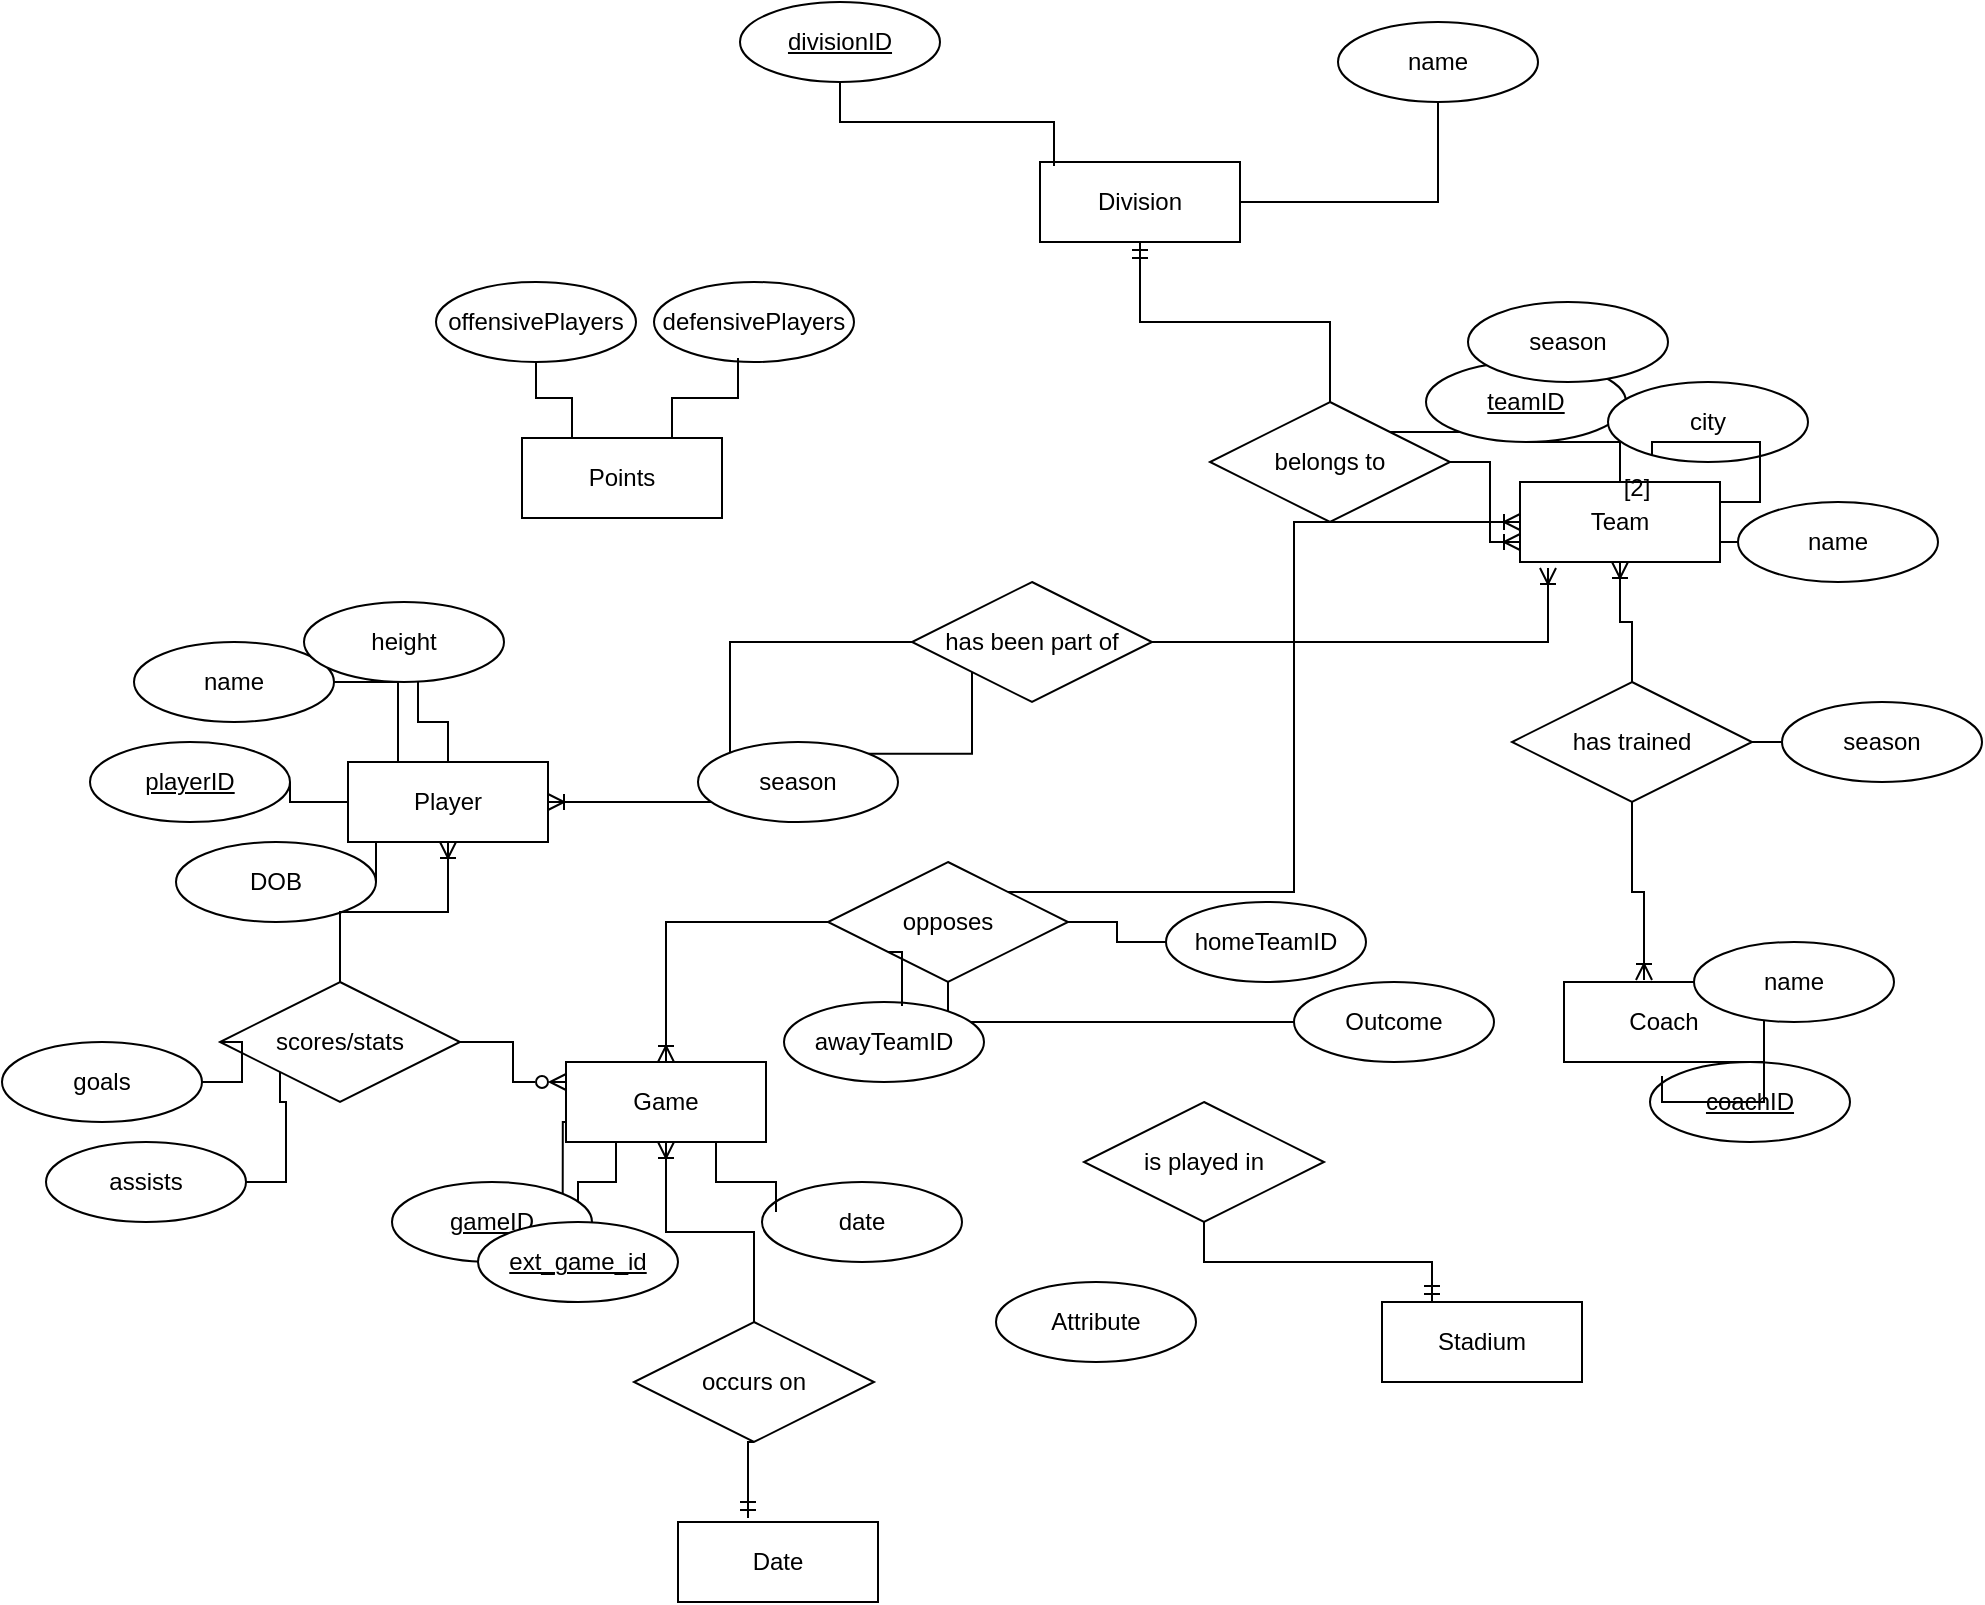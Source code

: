<mxfile version="26.1.1" pages="3">
  <diagram id="R2lEEEUBdFMjLlhIrx00" name="Entity-Relationship Diagram">
    <mxGraphModel dx="794" dy="1092" grid="1" gridSize="10" guides="1" tooltips="1" connect="1" arrows="1" fold="1" page="1" pageScale="1" pageWidth="1700" pageHeight="1100" math="0" shadow="0" extFonts="Permanent Marker^https://fonts.googleapis.com/css?family=Permanent+Marker">
      <root>
        <mxCell id="0" />
        <mxCell id="1" parent="0" />
        <mxCell id="fMF23PNX-buq00JT3GWL-11" style="edgeStyle=orthogonalEdgeStyle;rounded=0;orthogonalLoop=1;jettySize=auto;html=1;exitX=0.5;exitY=0;exitDx=0;exitDy=0;entryX=0.57;entryY=0.95;entryDx=0;entryDy=0;entryPerimeter=0;endArrow=none;startFill=0;" edge="1" parent="1" source="cl8wLSTs8FtmYUETwU3q-1" target="fMF23PNX-buq00JT3GWL-9">
          <mxGeometry relative="1" as="geometry">
            <mxPoint x="650" y="500" as="targetPoint" />
          </mxGeometry>
        </mxCell>
        <mxCell id="fMF23PNX-buq00JT3GWL-12" style="edgeStyle=orthogonalEdgeStyle;rounded=0;orthogonalLoop=1;jettySize=auto;html=1;exitX=0.25;exitY=0;exitDx=0;exitDy=0;entryX=1;entryY=0.5;entryDx=0;entryDy=0;endArrow=none;startFill=0;" edge="1" parent="1" source="cl8wLSTs8FtmYUETwU3q-1" target="fMF23PNX-buq00JT3GWL-7">
          <mxGeometry relative="1" as="geometry" />
        </mxCell>
        <mxCell id="fMF23PNX-buq00JT3GWL-13" style="edgeStyle=orthogonalEdgeStyle;rounded=0;orthogonalLoop=1;jettySize=auto;html=1;exitX=0;exitY=0.5;exitDx=0;exitDy=0;entryX=1;entryY=0.5;entryDx=0;entryDy=0;endArrow=none;startFill=0;" edge="1" parent="1" source="cl8wLSTs8FtmYUETwU3q-1" target="fMF23PNX-buq00JT3GWL-8">
          <mxGeometry relative="1" as="geometry" />
        </mxCell>
        <mxCell id="fMF23PNX-buq00JT3GWL-15" style="edgeStyle=orthogonalEdgeStyle;rounded=0;orthogonalLoop=1;jettySize=auto;html=1;exitX=0.25;exitY=1;exitDx=0;exitDy=0;entryX=1;entryY=0.5;entryDx=0;entryDy=0;endArrow=none;startFill=0;" edge="1" parent="1" source="cl8wLSTs8FtmYUETwU3q-1" target="fMF23PNX-buq00JT3GWL-10">
          <mxGeometry relative="1" as="geometry" />
        </mxCell>
        <mxCell id="cl8wLSTs8FtmYUETwU3q-1" value="Player" style="whiteSpace=wrap;html=1;align=center;" vertex="1" parent="1">
          <mxGeometry x="643" y="530" width="100" height="40" as="geometry" />
        </mxCell>
        <mxCell id="fMF23PNX-buq00JT3GWL-4" style="edgeStyle=orthogonalEdgeStyle;rounded=0;orthogonalLoop=1;jettySize=auto;html=1;exitX=0.5;exitY=0;exitDx=0;exitDy=0;entryX=0.5;entryY=1;entryDx=0;entryDy=0;endArrow=none;startFill=0;" edge="1" parent="1" source="cl8wLSTs8FtmYUETwU3q-2" target="cl8wLSTs8FtmYUETwU3q-11">
          <mxGeometry relative="1" as="geometry" />
        </mxCell>
        <mxCell id="fMF23PNX-buq00JT3GWL-6" style="edgeStyle=orthogonalEdgeStyle;rounded=0;orthogonalLoop=1;jettySize=auto;html=1;exitX=1;exitY=0.75;exitDx=0;exitDy=0;entryX=0;entryY=0.5;entryDx=0;entryDy=0;endArrow=none;startFill=0;" edge="1" parent="1" source="cl8wLSTs8FtmYUETwU3q-2" target="cl8wLSTs8FtmYUETwU3q-13">
          <mxGeometry relative="1" as="geometry" />
        </mxCell>
        <mxCell id="cl8wLSTs8FtmYUETwU3q-2" value="Team" style="whiteSpace=wrap;html=1;align=center;" vertex="1" parent="1">
          <mxGeometry x="1229" y="390" width="100" height="40" as="geometry" />
        </mxCell>
        <mxCell id="fMF23PNX-buq00JT3GWL-34" style="edgeStyle=orthogonalEdgeStyle;rounded=0;orthogonalLoop=1;jettySize=auto;html=1;exitX=0;exitY=0.75;exitDx=0;exitDy=0;entryX=1;entryY=0;entryDx=0;entryDy=0;endArrow=none;startFill=0;" edge="1" parent="1" source="cl8wLSTs8FtmYUETwU3q-3" target="fMF23PNX-buq00JT3GWL-30">
          <mxGeometry relative="1" as="geometry" />
        </mxCell>
        <mxCell id="fMF23PNX-buq00JT3GWL-35" style="edgeStyle=orthogonalEdgeStyle;rounded=0;orthogonalLoop=1;jettySize=auto;html=1;exitX=0.25;exitY=1;exitDx=0;exitDy=0;entryX=0.5;entryY=0;entryDx=0;entryDy=0;endArrow=none;startFill=0;" edge="1" parent="1" source="cl8wLSTs8FtmYUETwU3q-3" target="fMF23PNX-buq00JT3GWL-31">
          <mxGeometry relative="1" as="geometry" />
        </mxCell>
        <mxCell id="cl8wLSTs8FtmYUETwU3q-3" value="Game" style="whiteSpace=wrap;html=1;align=center;" vertex="1" parent="1">
          <mxGeometry x="752" y="680" width="100" height="40" as="geometry" />
        </mxCell>
        <mxCell id="cl8wLSTs8FtmYUETwU3q-4" value="Division" style="whiteSpace=wrap;html=1;align=center;" vertex="1" parent="1">
          <mxGeometry x="989" y="230" width="100" height="40" as="geometry" />
        </mxCell>
        <mxCell id="cl8wLSTs8FtmYUETwU3q-5" value="&lt;u&gt;divisionID&lt;/u&gt;" style="ellipse;whiteSpace=wrap;html=1;align=center;" vertex="1" parent="1">
          <mxGeometry x="839" y="150" width="100" height="40" as="geometry" />
        </mxCell>
        <mxCell id="cl8wLSTs8FtmYUETwU3q-9" style="edgeStyle=orthogonalEdgeStyle;rounded=0;orthogonalLoop=1;jettySize=auto;html=1;exitX=0.5;exitY=1;exitDx=0;exitDy=0;entryX=1;entryY=0.5;entryDx=0;entryDy=0;endArrow=none;startFill=0;" edge="1" parent="1" source="cl8wLSTs8FtmYUETwU3q-6" target="cl8wLSTs8FtmYUETwU3q-4">
          <mxGeometry relative="1" as="geometry" />
        </mxCell>
        <mxCell id="cl8wLSTs8FtmYUETwU3q-6" value="name" style="ellipse;whiteSpace=wrap;html=1;align=center;" vertex="1" parent="1">
          <mxGeometry x="1138" y="160" width="100" height="40" as="geometry" />
        </mxCell>
        <mxCell id="cl8wLSTs8FtmYUETwU3q-8" style="edgeStyle=orthogonalEdgeStyle;rounded=0;orthogonalLoop=1;jettySize=auto;html=1;exitX=0.5;exitY=1;exitDx=0;exitDy=0;entryX=0.07;entryY=0.05;entryDx=0;entryDy=0;entryPerimeter=0;endArrow=none;startFill=0;" edge="1" parent="1" source="cl8wLSTs8FtmYUETwU3q-5" target="cl8wLSTs8FtmYUETwU3q-4">
          <mxGeometry relative="1" as="geometry" />
        </mxCell>
        <mxCell id="fMF23PNX-buq00JT3GWL-23" style="edgeStyle=orthogonalEdgeStyle;rounded=0;orthogonalLoop=1;jettySize=auto;html=1;exitX=0.5;exitY=0;exitDx=0;exitDy=0;entryX=0.5;entryY=1;entryDx=0;entryDy=0;endArrow=ERmandOne;endFill=0;" edge="1" parent="1" source="cl8wLSTs8FtmYUETwU3q-10" target="cl8wLSTs8FtmYUETwU3q-4">
          <mxGeometry relative="1" as="geometry" />
        </mxCell>
        <mxCell id="fMF23PNX-buq00JT3GWL-24" style="edgeStyle=orthogonalEdgeStyle;rounded=0;orthogonalLoop=1;jettySize=auto;html=1;exitX=1;exitY=0.5;exitDx=0;exitDy=0;entryX=0;entryY=0.75;entryDx=0;entryDy=0;endArrow=ERoneToMany;endFill=0;" edge="1" parent="1" source="cl8wLSTs8FtmYUETwU3q-10" target="cl8wLSTs8FtmYUETwU3q-2">
          <mxGeometry relative="1" as="geometry" />
        </mxCell>
        <mxCell id="0h5YSNBXvZczS6yUW-vu-2" style="edgeStyle=orthogonalEdgeStyle;rounded=0;orthogonalLoop=1;jettySize=auto;html=1;exitX=1;exitY=0;exitDx=0;exitDy=0;entryX=0.5;entryY=1;entryDx=0;entryDy=0;endArrow=none;startFill=0;" edge="1" parent="1" source="cl8wLSTs8FtmYUETwU3q-10" target="0h5YSNBXvZczS6yUW-vu-1">
          <mxGeometry relative="1" as="geometry" />
        </mxCell>
        <mxCell id="cl8wLSTs8FtmYUETwU3q-10" value="belongs to" style="shape=rhombus;perimeter=rhombusPerimeter;whiteSpace=wrap;html=1;align=center;" vertex="1" parent="1">
          <mxGeometry x="1074" y="350" width="120" height="60" as="geometry" />
        </mxCell>
        <mxCell id="cl8wLSTs8FtmYUETwU3q-11" value="teamID" style="ellipse;whiteSpace=wrap;html=1;align=center;fontStyle=4;" vertex="1" parent="1">
          <mxGeometry x="1182" y="330" width="100" height="40" as="geometry" />
        </mxCell>
        <mxCell id="cl8wLSTs8FtmYUETwU3q-13" value="name" style="ellipse;whiteSpace=wrap;html=1;align=center;" vertex="1" parent="1">
          <mxGeometry x="1338" y="400" width="100" height="40" as="geometry" />
        </mxCell>
        <mxCell id="cl8wLSTs8FtmYUETwU3q-14" value="city" style="ellipse;whiteSpace=wrap;html=1;align=center;" vertex="1" parent="1">
          <mxGeometry x="1273" y="340" width="100" height="40" as="geometry" />
        </mxCell>
        <mxCell id="fMF23PNX-buq00JT3GWL-20" style="edgeStyle=orthogonalEdgeStyle;rounded=0;orthogonalLoop=1;jettySize=auto;html=1;exitX=1;exitY=0.25;exitDx=0;exitDy=0;entryX=0;entryY=0.5;entryDx=0;entryDy=0;endArrow=none;startFill=0;" edge="1" parent="1" source="cl8wLSTs8FtmYUETwU3q-15" target="fMF23PNX-buq00JT3GWL-1">
          <mxGeometry relative="1" as="geometry" />
        </mxCell>
        <mxCell id="cl8wLSTs8FtmYUETwU3q-15" value="Coach" style="whiteSpace=wrap;html=1;align=center;" vertex="1" parent="1">
          <mxGeometry x="1251" y="640" width="100" height="40" as="geometry" />
        </mxCell>
        <mxCell id="fMF23PNX-buq00JT3GWL-1" value="name" style="ellipse;whiteSpace=wrap;html=1;align=center;" vertex="1" parent="1">
          <mxGeometry x="1316" y="620" width="100" height="40" as="geometry" />
        </mxCell>
        <mxCell id="fMF23PNX-buq00JT3GWL-2" value="&lt;u&gt;coachID&lt;/u&gt;" style="ellipse;whiteSpace=wrap;html=1;align=center;" vertex="1" parent="1">
          <mxGeometry x="1294" y="680" width="100" height="40" as="geometry" />
        </mxCell>
        <mxCell id="fMF23PNX-buq00JT3GWL-17" style="edgeStyle=orthogonalEdgeStyle;rounded=0;orthogonalLoop=1;jettySize=auto;html=1;exitX=0.5;exitY=0;exitDx=0;exitDy=0;entryX=0.5;entryY=1;entryDx=0;entryDy=0;endArrow=ERoneToMany;endFill=0;" edge="1" parent="1" source="fMF23PNX-buq00JT3GWL-3" target="cl8wLSTs8FtmYUETwU3q-2">
          <mxGeometry relative="1" as="geometry" />
        </mxCell>
        <mxCell id="fMF23PNX-buq00JT3GWL-19" style="edgeStyle=orthogonalEdgeStyle;rounded=0;orthogonalLoop=1;jettySize=auto;html=1;exitX=1;exitY=0.5;exitDx=0;exitDy=0;entryX=0;entryY=0.5;entryDx=0;entryDy=0;endArrow=none;startFill=0;" edge="1" parent="1" source="fMF23PNX-buq00JT3GWL-3" target="fMF23PNX-buq00JT3GWL-18">
          <mxGeometry relative="1" as="geometry" />
        </mxCell>
        <mxCell id="fMF23PNX-buq00JT3GWL-3" value="has trained" style="shape=rhombus;perimeter=rhombusPerimeter;whiteSpace=wrap;html=1;align=center;" vertex="1" parent="1">
          <mxGeometry x="1225" y="490" width="120" height="60" as="geometry" />
        </mxCell>
        <mxCell id="fMF23PNX-buq00JT3GWL-5" style="edgeStyle=orthogonalEdgeStyle;rounded=0;orthogonalLoop=1;jettySize=auto;html=1;exitX=1;exitY=0.25;exitDx=0;exitDy=0;entryX=0.22;entryY=0.925;entryDx=0;entryDy=0;entryPerimeter=0;endArrow=none;startFill=0;" edge="1" parent="1" source="cl8wLSTs8FtmYUETwU3q-2" target="cl8wLSTs8FtmYUETwU3q-14">
          <mxGeometry relative="1" as="geometry" />
        </mxCell>
        <mxCell id="fMF23PNX-buq00JT3GWL-7" value="name" style="ellipse;whiteSpace=wrap;html=1;align=center;" vertex="1" parent="1">
          <mxGeometry x="536" y="470" width="100" height="40" as="geometry" />
        </mxCell>
        <mxCell id="fMF23PNX-buq00JT3GWL-8" value="&lt;u&gt;playerID&lt;/u&gt;" style="ellipse;whiteSpace=wrap;html=1;align=center;" vertex="1" parent="1">
          <mxGeometry x="514" y="520" width="100" height="40" as="geometry" />
        </mxCell>
        <mxCell id="fMF23PNX-buq00JT3GWL-9" value="height" style="ellipse;whiteSpace=wrap;html=1;align=center;" vertex="1" parent="1">
          <mxGeometry x="621" y="450" width="100" height="40" as="geometry" />
        </mxCell>
        <mxCell id="fMF23PNX-buq00JT3GWL-10" value="DOB" style="ellipse;whiteSpace=wrap;html=1;align=center;" vertex="1" parent="1">
          <mxGeometry x="557" y="570" width="100" height="40" as="geometry" />
        </mxCell>
        <mxCell id="fMF23PNX-buq00JT3GWL-16" style="edgeStyle=orthogonalEdgeStyle;rounded=0;orthogonalLoop=1;jettySize=auto;html=1;exitX=0.5;exitY=1;exitDx=0;exitDy=0;entryX=0.4;entryY=-0.025;entryDx=0;entryDy=0;entryPerimeter=0;endArrow=ERoneToMany;endFill=0;" edge="1" parent="1" source="fMF23PNX-buq00JT3GWL-3" target="cl8wLSTs8FtmYUETwU3q-15">
          <mxGeometry relative="1" as="geometry" />
        </mxCell>
        <mxCell id="fMF23PNX-buq00JT3GWL-18" value="season" style="ellipse;whiteSpace=wrap;html=1;align=center;" vertex="1" parent="1">
          <mxGeometry x="1360" y="500" width="100" height="40" as="geometry" />
        </mxCell>
        <mxCell id="fMF23PNX-buq00JT3GWL-21" style="edgeStyle=orthogonalEdgeStyle;rounded=0;orthogonalLoop=1;jettySize=auto;html=1;exitX=1;exitY=1;exitDx=0;exitDy=0;entryX=0.06;entryY=0.175;entryDx=0;entryDy=0;entryPerimeter=0;endArrow=none;startFill=0;" edge="1" parent="1" source="cl8wLSTs8FtmYUETwU3q-15" target="fMF23PNX-buq00JT3GWL-2">
          <mxGeometry relative="1" as="geometry" />
        </mxCell>
        <mxCell id="fMF23PNX-buq00JT3GWL-27" style="edgeStyle=orthogonalEdgeStyle;rounded=0;orthogonalLoop=1;jettySize=auto;html=1;exitX=0;exitY=0.5;exitDx=0;exitDy=0;entryX=1;entryY=0.5;entryDx=0;entryDy=0;endArrow=ERoneToMany;endFill=0;" edge="1" parent="1" source="fMF23PNX-buq00JT3GWL-25" target="cl8wLSTs8FtmYUETwU3q-1">
          <mxGeometry relative="1" as="geometry" />
        </mxCell>
        <mxCell id="fMF23PNX-buq00JT3GWL-25" value="has been part of" style="shape=rhombus;perimeter=rhombusPerimeter;whiteSpace=wrap;html=1;align=center;" vertex="1" parent="1">
          <mxGeometry x="925" y="440" width="120" height="60" as="geometry" />
        </mxCell>
        <mxCell id="fMF23PNX-buq00JT3GWL-28" style="edgeStyle=orthogonalEdgeStyle;rounded=0;orthogonalLoop=1;jettySize=auto;html=1;exitX=1;exitY=0.5;exitDx=0;exitDy=0;entryX=0.14;entryY=1.075;entryDx=0;entryDy=0;entryPerimeter=0;endArrow=ERoneToMany;endFill=0;" edge="1" parent="1" source="fMF23PNX-buq00JT3GWL-25" target="cl8wLSTs8FtmYUETwU3q-2">
          <mxGeometry relative="1" as="geometry" />
        </mxCell>
        <mxCell id="fMF23PNX-buq00JT3GWL-38" style="edgeStyle=orthogonalEdgeStyle;rounded=0;orthogonalLoop=1;jettySize=auto;html=1;exitX=1;exitY=0;exitDx=0;exitDy=0;entryX=0;entryY=0.5;entryDx=0;entryDy=0;endArrow=ERoneToMany;endFill=0;" edge="1" parent="1" source="fMF23PNX-buq00JT3GWL-29" target="cl8wLSTs8FtmYUETwU3q-2">
          <mxGeometry relative="1" as="geometry" />
        </mxCell>
        <mxCell id="fMF23PNX-buq00JT3GWL-40" style="edgeStyle=orthogonalEdgeStyle;rounded=0;orthogonalLoop=1;jettySize=auto;html=1;exitX=0;exitY=0.5;exitDx=0;exitDy=0;entryX=0.5;entryY=0;entryDx=0;entryDy=0;endArrow=ERoneToMany;endFill=0;" edge="1" parent="1" source="fMF23PNX-buq00JT3GWL-29" target="cl8wLSTs8FtmYUETwU3q-3">
          <mxGeometry relative="1" as="geometry" />
        </mxCell>
        <mxCell id="HZvwSws5j5SoPNXgMTyI-2" style="edgeStyle=orthogonalEdgeStyle;rounded=0;orthogonalLoop=1;jettySize=auto;html=1;exitX=0.5;exitY=1;exitDx=0;exitDy=0;entryX=0;entryY=0.5;entryDx=0;entryDy=0;endArrow=none;startFill=0;" edge="1" parent="1" source="fMF23PNX-buq00JT3GWL-29" target="HZvwSws5j5SoPNXgMTyI-1">
          <mxGeometry relative="1" as="geometry" />
        </mxCell>
        <mxCell id="1PREjNe7BuFao9XH4AmZ-2" style="edgeStyle=orthogonalEdgeStyle;rounded=0;orthogonalLoop=1;jettySize=auto;html=1;exitX=1;exitY=0.5;exitDx=0;exitDy=0;entryX=0;entryY=0.5;entryDx=0;entryDy=0;endArrow=none;startFill=0;" edge="1" parent="1" source="fMF23PNX-buq00JT3GWL-29" target="fMF23PNX-buq00JT3GWL-32">
          <mxGeometry relative="1" as="geometry" />
        </mxCell>
        <mxCell id="fMF23PNX-buq00JT3GWL-29" value="opposes" style="shape=rhombus;perimeter=rhombusPerimeter;whiteSpace=wrap;html=1;align=center;" vertex="1" parent="1">
          <mxGeometry x="883" y="580" width="120" height="60" as="geometry" />
        </mxCell>
        <mxCell id="fMF23PNX-buq00JT3GWL-30" value="&lt;u&gt;gameID&lt;/u&gt;" style="ellipse;whiteSpace=wrap;html=1;align=center;" vertex="1" parent="1">
          <mxGeometry x="665" y="740" width="100" height="40" as="geometry" />
        </mxCell>
        <mxCell id="fMF23PNX-buq00JT3GWL-31" value="&lt;u&gt;ext_game_id&lt;/u&gt;" style="ellipse;whiteSpace=wrap;html=1;align=center;" vertex="1" parent="1">
          <mxGeometry x="708" y="760" width="100" height="40" as="geometry" />
        </mxCell>
        <mxCell id="fMF23PNX-buq00JT3GWL-32" value="homeTeamID" style="ellipse;whiteSpace=wrap;html=1;align=center;" vertex="1" parent="1">
          <mxGeometry x="1052" y="600" width="100" height="40" as="geometry" />
        </mxCell>
        <mxCell id="a91pSh3CC_eUXRtUs7wl-2" value="date" style="ellipse;whiteSpace=wrap;html=1;align=center;" vertex="1" parent="1">
          <mxGeometry x="850" y="740" width="100" height="40" as="geometry" />
        </mxCell>
        <mxCell id="fMF23PNX-buq00JT3GWL-33" value="awayTeamID" style="ellipse;whiteSpace=wrap;html=1;align=center;" vertex="1" parent="1">
          <mxGeometry x="861" y="650" width="100" height="40" as="geometry" />
        </mxCell>
        <mxCell id="fMF23PNX-buq00JT3GWL-39" value="[2]" style="text;html=1;align=center;verticalAlign=middle;resizable=0;points=[];autosize=1;strokeColor=none;fillColor=none;" vertex="1" parent="1">
          <mxGeometry x="1267" y="378" width="40" height="30" as="geometry" />
        </mxCell>
        <mxCell id="fMF23PNX-buq00JT3GWL-42" style="edgeStyle=orthogonalEdgeStyle;rounded=0;orthogonalLoop=1;jettySize=auto;html=1;exitX=0.5;exitY=0;exitDx=0;exitDy=0;entryX=0.5;entryY=1;entryDx=0;entryDy=0;endArrow=ERoneToMany;endFill=0;" edge="1" parent="1" source="fMF23PNX-buq00JT3GWL-41" target="cl8wLSTs8FtmYUETwU3q-1">
          <mxGeometry relative="1" as="geometry" />
        </mxCell>
        <mxCell id="fMF23PNX-buq00JT3GWL-43" style="edgeStyle=orthogonalEdgeStyle;rounded=0;orthogonalLoop=1;jettySize=auto;html=1;exitX=1;exitY=0.5;exitDx=0;exitDy=0;entryX=0;entryY=0.25;entryDx=0;entryDy=0;endArrow=ERzeroToMany;endFill=0;" edge="1" parent="1" source="fMF23PNX-buq00JT3GWL-41" target="cl8wLSTs8FtmYUETwU3q-3">
          <mxGeometry relative="1" as="geometry" />
        </mxCell>
        <mxCell id="fMF23PNX-buq00JT3GWL-41" value="scores/stats" style="shape=rhombus;perimeter=rhombusPerimeter;whiteSpace=wrap;html=1;align=center;" vertex="1" parent="1">
          <mxGeometry x="579" y="640" width="120" height="60" as="geometry" />
        </mxCell>
        <mxCell id="Vr0C4n-tD5pWnJu9dY-c-4" style="edgeStyle=orthogonalEdgeStyle;rounded=0;orthogonalLoop=1;jettySize=auto;html=1;exitX=1;exitY=0.5;exitDx=0;exitDy=0;endArrow=none;startFill=0;" edge="1" parent="1" source="Vr0C4n-tD5pWnJu9dY-c-2" target="fMF23PNX-buq00JT3GWL-41">
          <mxGeometry relative="1" as="geometry" />
        </mxCell>
        <mxCell id="Vr0C4n-tD5pWnJu9dY-c-2" value="goals" style="ellipse;whiteSpace=wrap;html=1;align=center;" vertex="1" parent="1">
          <mxGeometry x="470" y="670" width="100" height="40" as="geometry" />
        </mxCell>
        <mxCell id="Vr0C4n-tD5pWnJu9dY-c-7" style="edgeStyle=orthogonalEdgeStyle;rounded=0;orthogonalLoop=1;jettySize=auto;html=1;exitX=1;exitY=0.5;exitDx=0;exitDy=0;entryX=0;entryY=1;entryDx=0;entryDy=0;endArrow=none;startFill=0;" edge="1" parent="1" source="Vr0C4n-tD5pWnJu9dY-c-3" target="fMF23PNX-buq00JT3GWL-41">
          <mxGeometry relative="1" as="geometry" />
        </mxCell>
        <mxCell id="Vr0C4n-tD5pWnJu9dY-c-3" value="assists" style="ellipse;whiteSpace=wrap;html=1;align=center;" vertex="1" parent="1">
          <mxGeometry x="492" y="720" width="100" height="40" as="geometry" />
        </mxCell>
        <mxCell id="HZvwSws5j5SoPNXgMTyI-1" value="Outcome" style="ellipse;whiteSpace=wrap;html=1;align=center;" vertex="1" parent="1">
          <mxGeometry x="1116" y="640" width="100" height="40" as="geometry" />
        </mxCell>
        <mxCell id="vIfv7jJPRLBrLJHnlFCR-5" style="edgeStyle=orthogonalEdgeStyle;rounded=0;orthogonalLoop=1;jettySize=auto;html=1;exitX=0.25;exitY=0;exitDx=0;exitDy=0;entryX=0.5;entryY=1;entryDx=0;entryDy=0;endArrow=none;startFill=0;" edge="1" parent="1" source="vIfv7jJPRLBrLJHnlFCR-1" target="vIfv7jJPRLBrLJHnlFCR-2">
          <mxGeometry relative="1" as="geometry" />
        </mxCell>
        <mxCell id="vIfv7jJPRLBrLJHnlFCR-1" value="Points" style="whiteSpace=wrap;html=1;align=center;" vertex="1" parent="1">
          <mxGeometry x="730" y="368" width="100" height="40" as="geometry" />
        </mxCell>
        <mxCell id="vIfv7jJPRLBrLJHnlFCR-2" value="offensivePlayers" style="ellipse;whiteSpace=wrap;html=1;align=center;" vertex="1" parent="1">
          <mxGeometry x="687" y="290" width="100" height="40" as="geometry" />
        </mxCell>
        <mxCell id="vIfv7jJPRLBrLJHnlFCR-3" value="defensivePlayers" style="ellipse;whiteSpace=wrap;html=1;align=center;" vertex="1" parent="1">
          <mxGeometry x="796" y="290" width="100" height="40" as="geometry" />
        </mxCell>
        <mxCell id="vIfv7jJPRLBrLJHnlFCR-4" style="edgeStyle=orthogonalEdgeStyle;rounded=0;orthogonalLoop=1;jettySize=auto;html=1;exitX=0.75;exitY=0;exitDx=0;exitDy=0;entryX=0.42;entryY=0.95;entryDx=0;entryDy=0;entryPerimeter=0;endArrow=none;startFill=0;" edge="1" parent="1" source="vIfv7jJPRLBrLJHnlFCR-1" target="vIfv7jJPRLBrLJHnlFCR-3">
          <mxGeometry relative="1" as="geometry" />
        </mxCell>
        <mxCell id="wPX4-jf4dfjT-QO-g7zt-3" style="edgeStyle=orthogonalEdgeStyle;rounded=0;orthogonalLoop=1;jettySize=auto;html=1;exitX=1;exitY=0;exitDx=0;exitDy=0;entryX=0;entryY=1;entryDx=0;entryDy=0;endArrow=none;startFill=0;" edge="1" parent="1" source="wPX4-jf4dfjT-QO-g7zt-2" target="fMF23PNX-buq00JT3GWL-25">
          <mxGeometry relative="1" as="geometry" />
        </mxCell>
        <mxCell id="wPX4-jf4dfjT-QO-g7zt-2" value="season" style="ellipse;whiteSpace=wrap;html=1;align=center;" vertex="1" parent="1">
          <mxGeometry x="818" y="520" width="100" height="40" as="geometry" />
        </mxCell>
        <mxCell id="0h5YSNBXvZczS6yUW-vu-1" value="season" style="ellipse;whiteSpace=wrap;html=1;align=center;" vertex="1" parent="1">
          <mxGeometry x="1203" y="300" width="100" height="40" as="geometry" />
        </mxCell>
        <mxCell id="nWl7m12IQXJkDAaFJMlo-1" value="Stadium" style="whiteSpace=wrap;html=1;align=center;" vertex="1" parent="1">
          <mxGeometry x="1160" y="800" width="100" height="40" as="geometry" />
        </mxCell>
        <mxCell id="nWl7m12IQXJkDAaFJMlo-5" style="edgeStyle=orthogonalEdgeStyle;rounded=0;orthogonalLoop=1;jettySize=auto;html=1;exitX=0.5;exitY=1;exitDx=0;exitDy=0;entryX=0.25;entryY=0;entryDx=0;entryDy=0;endArrow=ERmandOne;endFill=0;" edge="1" parent="1" source="nWl7m12IQXJkDAaFJMlo-2" target="nWl7m12IQXJkDAaFJMlo-1">
          <mxGeometry relative="1" as="geometry" />
        </mxCell>
        <mxCell id="nWl7m12IQXJkDAaFJMlo-2" value="is played in" style="shape=rhombus;perimeter=rhombusPerimeter;whiteSpace=wrap;html=1;align=center;" vertex="1" parent="1">
          <mxGeometry x="1011" y="700" width="120" height="60" as="geometry" />
        </mxCell>
        <mxCell id="vR5-bZbbTLkJ4QZZzhKC-1" value="Attribute" style="ellipse;whiteSpace=wrap;html=1;align=center;" vertex="1" parent="1">
          <mxGeometry x="967" y="790" width="100" height="40" as="geometry" />
        </mxCell>
        <mxCell id="1PREjNe7BuFao9XH4AmZ-1" style="edgeStyle=orthogonalEdgeStyle;rounded=0;orthogonalLoop=1;jettySize=auto;html=1;exitX=0;exitY=1;exitDx=0;exitDy=0;entryX=0.59;entryY=0.05;entryDx=0;entryDy=0;entryPerimeter=0;endArrow=none;startFill=0;" edge="1" parent="1" source="fMF23PNX-buq00JT3GWL-29" target="fMF23PNX-buq00JT3GWL-33">
          <mxGeometry relative="1" as="geometry" />
        </mxCell>
        <mxCell id="1PREjNe7BuFao9XH4AmZ-3" style="edgeStyle=orthogonalEdgeStyle;rounded=0;orthogonalLoop=1;jettySize=auto;html=1;exitX=0.75;exitY=1;exitDx=0;exitDy=0;entryX=0.07;entryY=0.375;entryDx=0;entryDy=0;entryPerimeter=0;endArrow=none;startFill=0;" edge="1" parent="1" source="cl8wLSTs8FtmYUETwU3q-3" target="a91pSh3CC_eUXRtUs7wl-2">
          <mxGeometry relative="1" as="geometry" />
        </mxCell>
        <mxCell id="j66-wJviTXset4CU43tw-1" value="Date" style="whiteSpace=wrap;html=1;align=center;" vertex="1" parent="1">
          <mxGeometry x="808" y="910" width="100" height="40" as="geometry" />
        </mxCell>
        <mxCell id="j66-wJviTXset4CU43tw-4" style="edgeStyle=orthogonalEdgeStyle;rounded=0;orthogonalLoop=1;jettySize=auto;html=1;exitX=0.5;exitY=0;exitDx=0;exitDy=0;entryX=0.5;entryY=1;entryDx=0;entryDy=0;endArrow=ERoneToMany;endFill=0;" edge="1" parent="1" source="j66-wJviTXset4CU43tw-3" target="cl8wLSTs8FtmYUETwU3q-3">
          <mxGeometry relative="1" as="geometry" />
        </mxCell>
        <mxCell id="j66-wJviTXset4CU43tw-3" value="occurs on" style="shape=rhombus;perimeter=rhombusPerimeter;whiteSpace=wrap;html=1;align=center;" vertex="1" parent="1">
          <mxGeometry x="786" y="810" width="120" height="60" as="geometry" />
        </mxCell>
        <mxCell id="j66-wJviTXset4CU43tw-5" style="edgeStyle=orthogonalEdgeStyle;rounded=0;orthogonalLoop=1;jettySize=auto;html=1;exitX=0.5;exitY=1;exitDx=0;exitDy=0;entryX=0.35;entryY=-0.05;entryDx=0;entryDy=0;entryPerimeter=0;endArrow=ERmandOne;startFill=0;endFill=0;" edge="1" parent="1" source="j66-wJviTXset4CU43tw-3" target="j66-wJviTXset4CU43tw-1">
          <mxGeometry relative="1" as="geometry" />
        </mxCell>
      </root>
    </mxGraphModel>
  </diagram>
  <diagram id="6cZ7pvGoxKjIJsaaL0R4" name="Relational Modeling Diagram">
    <mxGraphModel dx="1134" dy="1560" grid="1" gridSize="10" guides="1" tooltips="1" connect="1" arrows="1" fold="1" page="1" pageScale="1" pageWidth="850" pageHeight="1100" math="0" shadow="0">
      <root>
        <mxCell id="0" />
        <mxCell id="1" parent="0" />
        <mxCell id="PbDSIcdKQjBgVrgIbG6u-1" value="Player" style="shape=table;startSize=30;container=1;collapsible=1;childLayout=tableLayout;fixedRows=1;rowLines=0;fontStyle=1;align=center;resizeLast=1;html=1;" vertex="1" parent="1">
          <mxGeometry x="90" y="40" width="180" height="240" as="geometry" />
        </mxCell>
        <mxCell id="PbDSIcdKQjBgVrgIbG6u-2" value="" style="shape=tableRow;horizontal=0;startSize=0;swimlaneHead=0;swimlaneBody=0;fillColor=none;collapsible=0;dropTarget=0;points=[[0,0.5],[1,0.5]];portConstraint=eastwest;top=0;left=0;right=0;bottom=1;" vertex="1" parent="PbDSIcdKQjBgVrgIbG6u-1">
          <mxGeometry y="30" width="180" height="30" as="geometry" />
        </mxCell>
        <mxCell id="PbDSIcdKQjBgVrgIbG6u-3" value="PK" style="shape=partialRectangle;connectable=0;fillColor=none;top=0;left=0;bottom=0;right=0;fontStyle=1;overflow=hidden;whiteSpace=wrap;html=1;" vertex="1" parent="PbDSIcdKQjBgVrgIbG6u-2">
          <mxGeometry width="30" height="30" as="geometry">
            <mxRectangle width="30" height="30" as="alternateBounds" />
          </mxGeometry>
        </mxCell>
        <mxCell id="PbDSIcdKQjBgVrgIbG6u-4" value="player_id int NOT NULL" style="shape=partialRectangle;connectable=0;fillColor=none;top=0;left=0;bottom=0;right=0;align=left;spacingLeft=6;fontStyle=5;overflow=hidden;whiteSpace=wrap;html=1;" vertex="1" parent="PbDSIcdKQjBgVrgIbG6u-2">
          <mxGeometry x="30" width="150" height="30" as="geometry">
            <mxRectangle width="150" height="30" as="alternateBounds" />
          </mxGeometry>
        </mxCell>
        <mxCell id="PbDSIcdKQjBgVrgIbG6u-5" value="" style="shape=tableRow;horizontal=0;startSize=0;swimlaneHead=0;swimlaneBody=0;fillColor=none;collapsible=0;dropTarget=0;points=[[0,0.5],[1,0.5]];portConstraint=eastwest;top=0;left=0;right=0;bottom=0;" vertex="1" parent="PbDSIcdKQjBgVrgIbG6u-1">
          <mxGeometry y="60" width="180" height="30" as="geometry" />
        </mxCell>
        <mxCell id="PbDSIcdKQjBgVrgIbG6u-6" value="" style="shape=partialRectangle;connectable=0;fillColor=none;top=0;left=0;bottom=0;right=0;editable=1;overflow=hidden;whiteSpace=wrap;html=1;" vertex="1" parent="PbDSIcdKQjBgVrgIbG6u-5">
          <mxGeometry width="30" height="30" as="geometry">
            <mxRectangle width="30" height="30" as="alternateBounds" />
          </mxGeometry>
        </mxCell>
        <mxCell id="PbDSIcdKQjBgVrgIbG6u-7" value="&lt;b&gt;first_name&lt;/b&gt; char(50) NOT NULL" style="shape=partialRectangle;connectable=0;fillColor=none;top=0;left=0;bottom=0;right=0;align=left;spacingLeft=6;overflow=hidden;whiteSpace=wrap;html=1;" vertex="1" parent="PbDSIcdKQjBgVrgIbG6u-5">
          <mxGeometry x="30" width="150" height="30" as="geometry">
            <mxRectangle width="150" height="30" as="alternateBounds" />
          </mxGeometry>
        </mxCell>
        <mxCell id="PbDSIcdKQjBgVrgIbG6u-8" value="" style="shape=tableRow;horizontal=0;startSize=0;swimlaneHead=0;swimlaneBody=0;fillColor=none;collapsible=0;dropTarget=0;points=[[0,0.5],[1,0.5]];portConstraint=eastwest;top=0;left=0;right=0;bottom=0;" vertex="1" parent="PbDSIcdKQjBgVrgIbG6u-1">
          <mxGeometry y="90" width="180" height="30" as="geometry" />
        </mxCell>
        <mxCell id="PbDSIcdKQjBgVrgIbG6u-9" value="" style="shape=partialRectangle;connectable=0;fillColor=none;top=0;left=0;bottom=0;right=0;editable=1;overflow=hidden;whiteSpace=wrap;html=1;" vertex="1" parent="PbDSIcdKQjBgVrgIbG6u-8">
          <mxGeometry width="30" height="30" as="geometry">
            <mxRectangle width="30" height="30" as="alternateBounds" />
          </mxGeometry>
        </mxCell>
        <mxCell id="PbDSIcdKQjBgVrgIbG6u-10" value="&lt;b&gt;last_name &lt;/b&gt;char(50) NOT NULL" style="shape=partialRectangle;connectable=0;fillColor=none;top=0;left=0;bottom=0;right=0;align=left;spacingLeft=6;overflow=hidden;whiteSpace=wrap;html=1;" vertex="1" parent="PbDSIcdKQjBgVrgIbG6u-8">
          <mxGeometry x="30" width="150" height="30" as="geometry">
            <mxRectangle width="150" height="30" as="alternateBounds" />
          </mxGeometry>
        </mxCell>
        <mxCell id="PbDSIcdKQjBgVrgIbG6u-11" value="" style="shape=tableRow;horizontal=0;startSize=0;swimlaneHead=0;swimlaneBody=0;fillColor=none;collapsible=0;dropTarget=0;points=[[0,0.5],[1,0.5]];portConstraint=eastwest;top=0;left=0;right=0;bottom=0;" vertex="1" parent="PbDSIcdKQjBgVrgIbG6u-1">
          <mxGeometry y="120" width="180" height="30" as="geometry" />
        </mxCell>
        <mxCell id="PbDSIcdKQjBgVrgIbG6u-12" value="" style="shape=partialRectangle;connectable=0;fillColor=none;top=0;left=0;bottom=0;right=0;editable=1;overflow=hidden;whiteSpace=wrap;html=1;" vertex="1" parent="PbDSIcdKQjBgVrgIbG6u-11">
          <mxGeometry width="30" height="30" as="geometry">
            <mxRectangle width="30" height="30" as="alternateBounds" />
          </mxGeometry>
        </mxCell>
        <mxCell id="PbDSIcdKQjBgVrgIbG6u-13" value="&lt;b&gt;ext_player_id&lt;/b&gt; char(50) NOT NULL" style="shape=partialRectangle;connectable=0;fillColor=none;top=0;left=0;bottom=0;right=0;align=left;spacingLeft=6;overflow=hidden;whiteSpace=wrap;html=1;" vertex="1" parent="PbDSIcdKQjBgVrgIbG6u-11">
          <mxGeometry x="30" width="150" height="30" as="geometry">
            <mxRectangle width="150" height="30" as="alternateBounds" />
          </mxGeometry>
        </mxCell>
        <mxCell id="PbDSIcdKQjBgVrgIbG6u-14" value="" style="shape=tableRow;horizontal=0;startSize=0;swimlaneHead=0;swimlaneBody=0;fillColor=none;collapsible=0;dropTarget=0;points=[[0,0.5],[1,0.5]];portConstraint=eastwest;top=0;left=0;right=0;bottom=0;" vertex="1" parent="PbDSIcdKQjBgVrgIbG6u-1">
          <mxGeometry y="150" width="180" height="30" as="geometry" />
        </mxCell>
        <mxCell id="PbDSIcdKQjBgVrgIbG6u-15" value="" style="shape=partialRectangle;connectable=0;fillColor=none;top=0;left=0;bottom=0;right=0;editable=1;overflow=hidden;whiteSpace=wrap;html=1;" vertex="1" parent="PbDSIcdKQjBgVrgIbG6u-14">
          <mxGeometry width="30" height="30" as="geometry">
            <mxRectangle width="30" height="30" as="alternateBounds" />
          </mxGeometry>
        </mxCell>
        <mxCell id="PbDSIcdKQjBgVrgIbG6u-16" value="&lt;b&gt;ls_player_id&lt;/b&gt; str NOT NULL" style="shape=partialRectangle;connectable=0;fillColor=none;top=0;left=0;bottom=0;right=0;align=left;spacingLeft=6;overflow=hidden;whiteSpace=wrap;html=1;" vertex="1" parent="PbDSIcdKQjBgVrgIbG6u-14">
          <mxGeometry x="30" width="150" height="30" as="geometry">
            <mxRectangle width="150" height="30" as="alternateBounds" />
          </mxGeometry>
        </mxCell>
        <mxCell id="5bF2tO74ZyQZ-3nNhqrQ-42" value="" style="shape=tableRow;horizontal=0;startSize=0;swimlaneHead=0;swimlaneBody=0;fillColor=none;collapsible=0;dropTarget=0;points=[[0,0.5],[1,0.5]];portConstraint=eastwest;top=0;left=0;right=0;bottom=0;" vertex="1" parent="PbDSIcdKQjBgVrgIbG6u-1">
          <mxGeometry y="180" width="180" height="30" as="geometry" />
        </mxCell>
        <mxCell id="5bF2tO74ZyQZ-3nNhqrQ-43" value="" style="shape=partialRectangle;connectable=0;fillColor=none;top=0;left=0;bottom=0;right=0;editable=1;overflow=hidden;whiteSpace=wrap;html=1;" vertex="1" parent="5bF2tO74ZyQZ-3nNhqrQ-42">
          <mxGeometry width="30" height="30" as="geometry">
            <mxRectangle width="30" height="30" as="alternateBounds" />
          </mxGeometry>
        </mxCell>
        <mxCell id="5bF2tO74ZyQZ-3nNhqrQ-44" value="&lt;b&gt;dob datetime NOT NULL&lt;/b&gt;" style="shape=partialRectangle;connectable=0;fillColor=none;top=0;left=0;bottom=0;right=0;align=left;spacingLeft=6;overflow=hidden;whiteSpace=wrap;html=1;" vertex="1" parent="5bF2tO74ZyQZ-3nNhqrQ-42">
          <mxGeometry x="30" width="150" height="30" as="geometry">
            <mxRectangle width="150" height="30" as="alternateBounds" />
          </mxGeometry>
        </mxCell>
        <mxCell id="PbDSIcdKQjBgVrgIbG6u-17" value="" style="shape=tableRow;horizontal=0;startSize=0;swimlaneHead=0;swimlaneBody=0;fillColor=none;collapsible=0;dropTarget=0;points=[[0,0.5],[1,0.5]];portConstraint=eastwest;top=0;left=0;right=0;bottom=0;" vertex="1" parent="PbDSIcdKQjBgVrgIbG6u-1">
          <mxGeometry y="210" width="180" height="30" as="geometry" />
        </mxCell>
        <mxCell id="PbDSIcdKQjBgVrgIbG6u-18" value="" style="shape=partialRectangle;connectable=0;fillColor=none;top=0;left=0;bottom=0;right=0;editable=1;overflow=hidden;whiteSpace=wrap;html=1;" vertex="1" parent="PbDSIcdKQjBgVrgIbG6u-17">
          <mxGeometry width="30" height="30" as="geometry">
            <mxRectangle width="30" height="30" as="alternateBounds" />
          </mxGeometry>
        </mxCell>
        <mxCell id="PbDSIcdKQjBgVrgIbG6u-19" value="&lt;b&gt;active &lt;/b&gt;bool NOT NULL" style="shape=partialRectangle;connectable=0;fillColor=none;top=0;left=0;bottom=0;right=0;align=left;spacingLeft=6;overflow=hidden;whiteSpace=wrap;html=1;" vertex="1" parent="PbDSIcdKQjBgVrgIbG6u-17">
          <mxGeometry x="30" width="150" height="30" as="geometry">
            <mxRectangle width="150" height="30" as="alternateBounds" />
          </mxGeometry>
        </mxCell>
        <mxCell id="PbDSIcdKQjBgVrgIbG6u-20" value="Team" style="shape=table;startSize=30;container=1;collapsible=1;childLayout=tableLayout;fixedRows=1;rowLines=0;fontStyle=1;align=center;resizeLast=1;html=1;" vertex="1" parent="1">
          <mxGeometry x="110" y="340" width="240" height="240" as="geometry" />
        </mxCell>
        <mxCell id="PbDSIcdKQjBgVrgIbG6u-21" value="" style="shape=tableRow;horizontal=0;startSize=0;swimlaneHead=0;swimlaneBody=0;fillColor=none;collapsible=0;dropTarget=0;points=[[0,0.5],[1,0.5]];portConstraint=eastwest;top=0;left=0;right=0;bottom=1;" vertex="1" parent="PbDSIcdKQjBgVrgIbG6u-20">
          <mxGeometry y="30" width="240" height="30" as="geometry" />
        </mxCell>
        <mxCell id="PbDSIcdKQjBgVrgIbG6u-22" value="PK" style="shape=partialRectangle;connectable=0;fillColor=none;top=0;left=0;bottom=0;right=0;fontStyle=1;overflow=hidden;whiteSpace=wrap;html=1;" vertex="1" parent="PbDSIcdKQjBgVrgIbG6u-21">
          <mxGeometry width="30" height="30" as="geometry">
            <mxRectangle width="30" height="30" as="alternateBounds" />
          </mxGeometry>
        </mxCell>
        <mxCell id="PbDSIcdKQjBgVrgIbG6u-23" value="team_id int NOT NULL" style="shape=partialRectangle;connectable=0;fillColor=none;top=0;left=0;bottom=0;right=0;align=left;spacingLeft=6;fontStyle=5;overflow=hidden;whiteSpace=wrap;html=1;" vertex="1" parent="PbDSIcdKQjBgVrgIbG6u-21">
          <mxGeometry x="30" width="210" height="30" as="geometry">
            <mxRectangle width="210" height="30" as="alternateBounds" />
          </mxGeometry>
        </mxCell>
        <mxCell id="PbDSIcdKQjBgVrgIbG6u-24" value="" style="shape=tableRow;horizontal=0;startSize=0;swimlaneHead=0;swimlaneBody=0;fillColor=none;collapsible=0;dropTarget=0;points=[[0,0.5],[1,0.5]];portConstraint=eastwest;top=0;left=0;right=0;bottom=0;" vertex="1" parent="PbDSIcdKQjBgVrgIbG6u-20">
          <mxGeometry y="60" width="240" height="30" as="geometry" />
        </mxCell>
        <mxCell id="PbDSIcdKQjBgVrgIbG6u-25" value="" style="shape=partialRectangle;connectable=0;fillColor=none;top=0;left=0;bottom=0;right=0;editable=1;overflow=hidden;whiteSpace=wrap;html=1;" vertex="1" parent="PbDSIcdKQjBgVrgIbG6u-24">
          <mxGeometry width="30" height="30" as="geometry">
            <mxRectangle width="30" height="30" as="alternateBounds" />
          </mxGeometry>
        </mxCell>
        <mxCell id="PbDSIcdKQjBgVrgIbG6u-26" value="&lt;b&gt;name&lt;/b&gt; char(50) NOT NULL" style="shape=partialRectangle;connectable=0;fillColor=none;top=0;left=0;bottom=0;right=0;align=left;spacingLeft=6;overflow=hidden;whiteSpace=wrap;html=1;" vertex="1" parent="PbDSIcdKQjBgVrgIbG6u-24">
          <mxGeometry x="30" width="210" height="30" as="geometry">
            <mxRectangle width="210" height="30" as="alternateBounds" />
          </mxGeometry>
        </mxCell>
        <mxCell id="PbDSIcdKQjBgVrgIbG6u-33" value="" style="shape=tableRow;horizontal=0;startSize=0;swimlaneHead=0;swimlaneBody=0;fillColor=none;collapsible=0;dropTarget=0;points=[[0,0.5],[1,0.5]];portConstraint=eastwest;top=0;left=0;right=0;bottom=0;" vertex="1" parent="PbDSIcdKQjBgVrgIbG6u-20">
          <mxGeometry y="90" width="240" height="30" as="geometry" />
        </mxCell>
        <mxCell id="PbDSIcdKQjBgVrgIbG6u-34" value="" style="shape=partialRectangle;connectable=0;fillColor=none;top=0;left=0;bottom=0;right=0;editable=1;overflow=hidden;whiteSpace=wrap;html=1;" vertex="1" parent="PbDSIcdKQjBgVrgIbG6u-33">
          <mxGeometry width="30" height="30" as="geometry">
            <mxRectangle width="30" height="30" as="alternateBounds" />
          </mxGeometry>
        </mxCell>
        <mxCell id="PbDSIcdKQjBgVrgIbG6u-35" value="&lt;b&gt;ext_team_id&lt;/b&gt; char(50) NOT NULL" style="shape=partialRectangle;connectable=0;fillColor=none;top=0;left=0;bottom=0;right=0;align=left;spacingLeft=6;overflow=hidden;whiteSpace=wrap;html=1;" vertex="1" parent="PbDSIcdKQjBgVrgIbG6u-33">
          <mxGeometry x="30" width="210" height="30" as="geometry">
            <mxRectangle width="210" height="30" as="alternateBounds" />
          </mxGeometry>
        </mxCell>
        <mxCell id="PbDSIcdKQjBgVrgIbG6u-36" value="" style="shape=tableRow;horizontal=0;startSize=0;swimlaneHead=0;swimlaneBody=0;fillColor=none;collapsible=0;dropTarget=0;points=[[0,0.5],[1,0.5]];portConstraint=eastwest;top=0;left=0;right=0;bottom=0;" vertex="1" parent="PbDSIcdKQjBgVrgIbG6u-20">
          <mxGeometry y="120" width="240" height="30" as="geometry" />
        </mxCell>
        <mxCell id="PbDSIcdKQjBgVrgIbG6u-37" value="" style="shape=partialRectangle;connectable=0;fillColor=none;top=0;left=0;bottom=0;right=0;editable=1;overflow=hidden;whiteSpace=wrap;html=1;" vertex="1" parent="PbDSIcdKQjBgVrgIbG6u-36">
          <mxGeometry width="30" height="30" as="geometry">
            <mxRectangle width="30" height="30" as="alternateBounds" />
          </mxGeometry>
        </mxCell>
        <mxCell id="PbDSIcdKQjBgVrgIbG6u-38" value="&lt;b&gt;ls_team_id&lt;/b&gt; str NOT NULL" style="shape=partialRectangle;connectable=0;fillColor=none;top=0;left=0;bottom=0;right=0;align=left;spacingLeft=6;overflow=hidden;whiteSpace=wrap;html=1;" vertex="1" parent="PbDSIcdKQjBgVrgIbG6u-36">
          <mxGeometry x="30" width="210" height="30" as="geometry">
            <mxRectangle width="210" height="30" as="alternateBounds" />
          </mxGeometry>
        </mxCell>
        <mxCell id="PbDSIcdKQjBgVrgIbG6u-39" value="" style="shape=tableRow;horizontal=0;startSize=0;swimlaneHead=0;swimlaneBody=0;fillColor=none;collapsible=0;dropTarget=0;points=[[0,0.5],[1,0.5]];portConstraint=eastwest;top=0;left=0;right=0;bottom=0;" vertex="1" parent="PbDSIcdKQjBgVrgIbG6u-20">
          <mxGeometry y="150" width="240" height="30" as="geometry" />
        </mxCell>
        <mxCell id="PbDSIcdKQjBgVrgIbG6u-40" value="" style="shape=partialRectangle;connectable=0;fillColor=none;top=0;left=0;bottom=0;right=0;editable=1;overflow=hidden;whiteSpace=wrap;html=1;" vertex="1" parent="PbDSIcdKQjBgVrgIbG6u-39">
          <mxGeometry width="30" height="30" as="geometry">
            <mxRectangle width="30" height="30" as="alternateBounds" />
          </mxGeometry>
        </mxCell>
        <mxCell id="PbDSIcdKQjBgVrgIbG6u-41" value="&lt;b&gt;active &lt;/b&gt;bool&lt;b&gt;&amp;nbsp;&lt;/b&gt;NOT NULL" style="shape=partialRectangle;connectable=0;fillColor=none;top=0;left=0;bottom=0;right=0;align=left;spacingLeft=6;overflow=hidden;whiteSpace=wrap;html=1;" vertex="1" parent="PbDSIcdKQjBgVrgIbG6u-39">
          <mxGeometry x="30" width="210" height="30" as="geometry">
            <mxRectangle width="210" height="30" as="alternateBounds" />
          </mxGeometry>
        </mxCell>
        <mxCell id="PbDSIcdKQjBgVrgIbG6u-42" value="" style="shape=tableRow;horizontal=0;startSize=0;swimlaneHead=0;swimlaneBody=0;fillColor=none;collapsible=0;dropTarget=0;points=[[0,0.5],[1,0.5]];portConstraint=eastwest;top=0;left=0;right=0;bottom=0;" vertex="1" parent="PbDSIcdKQjBgVrgIbG6u-20">
          <mxGeometry y="180" width="240" height="30" as="geometry" />
        </mxCell>
        <mxCell id="PbDSIcdKQjBgVrgIbG6u-43" value="" style="shape=partialRectangle;connectable=0;fillColor=none;top=0;left=0;bottom=0;right=0;editable=1;overflow=hidden;whiteSpace=wrap;html=1;" vertex="1" parent="PbDSIcdKQjBgVrgIbG6u-42">
          <mxGeometry width="30" height="30" as="geometry">
            <mxRectangle width="30" height="30" as="alternateBounds" />
          </mxGeometry>
        </mxCell>
        <mxCell id="PbDSIcdKQjBgVrgIbG6u-44" value="&lt;b&gt;primary_hex&lt;/b&gt;&amp;nbsp;char(7)&lt;b&gt;&amp;nbsp;&lt;/b&gt;NULLABLE" style="shape=partialRectangle;connectable=0;fillColor=none;top=0;left=0;bottom=0;right=0;align=left;spacingLeft=6;overflow=hidden;whiteSpace=wrap;html=1;" vertex="1" parent="PbDSIcdKQjBgVrgIbG6u-42">
          <mxGeometry x="30" width="210" height="30" as="geometry">
            <mxRectangle width="210" height="30" as="alternateBounds" />
          </mxGeometry>
        </mxCell>
        <mxCell id="PbDSIcdKQjBgVrgIbG6u-45" value="" style="shape=tableRow;horizontal=0;startSize=0;swimlaneHead=0;swimlaneBody=0;fillColor=none;collapsible=0;dropTarget=0;points=[[0,0.5],[1,0.5]];portConstraint=eastwest;top=0;left=0;right=0;bottom=0;" vertex="1" parent="PbDSIcdKQjBgVrgIbG6u-20">
          <mxGeometry y="210" width="240" height="30" as="geometry" />
        </mxCell>
        <mxCell id="PbDSIcdKQjBgVrgIbG6u-46" value="" style="shape=partialRectangle;connectable=0;fillColor=none;top=0;left=0;bottom=0;right=0;editable=1;overflow=hidden;whiteSpace=wrap;html=1;" vertex="1" parent="PbDSIcdKQjBgVrgIbG6u-45">
          <mxGeometry width="30" height="30" as="geometry">
            <mxRectangle width="30" height="30" as="alternateBounds" />
          </mxGeometry>
        </mxCell>
        <mxCell id="PbDSIcdKQjBgVrgIbG6u-47" value="&lt;b&gt;secondary_hex&lt;/b&gt;&amp;nbsp;char(7)&lt;b&gt;&amp;nbsp;&lt;/b&gt;NULLABLE" style="shape=partialRectangle;connectable=0;fillColor=none;top=0;left=0;bottom=0;right=0;align=left;spacingLeft=6;overflow=hidden;whiteSpace=wrap;html=1;" vertex="1" parent="PbDSIcdKQjBgVrgIbG6u-45">
          <mxGeometry x="30" width="210" height="30" as="geometry">
            <mxRectangle width="210" height="30" as="alternateBounds" />
          </mxGeometry>
        </mxCell>
        <mxCell id="PbDSIcdKQjBgVrgIbG6u-48" value="Division" style="shape=table;startSize=30;container=1;collapsible=1;childLayout=tableLayout;fixedRows=1;rowLines=0;fontStyle=1;align=center;resizeLast=1;html=1;" vertex="1" parent="1">
          <mxGeometry x="770" y="660" width="200" height="90" as="geometry">
            <mxRectangle x="720" y="390" width="80" height="30" as="alternateBounds" />
          </mxGeometry>
        </mxCell>
        <mxCell id="PbDSIcdKQjBgVrgIbG6u-49" value="" style="shape=tableRow;horizontal=0;startSize=0;swimlaneHead=0;swimlaneBody=0;fillColor=none;collapsible=0;dropTarget=0;points=[[0,0.5],[1,0.5]];portConstraint=eastwest;top=0;left=0;right=0;bottom=1;" vertex="1" parent="PbDSIcdKQjBgVrgIbG6u-48">
          <mxGeometry y="30" width="200" height="30" as="geometry" />
        </mxCell>
        <mxCell id="PbDSIcdKQjBgVrgIbG6u-50" value="PK" style="shape=partialRectangle;connectable=0;fillColor=none;top=0;left=0;bottom=0;right=0;fontStyle=1;overflow=hidden;whiteSpace=wrap;html=1;" vertex="1" parent="PbDSIcdKQjBgVrgIbG6u-49">
          <mxGeometry width="30" height="30" as="geometry">
            <mxRectangle width="30" height="30" as="alternateBounds" />
          </mxGeometry>
        </mxCell>
        <mxCell id="PbDSIcdKQjBgVrgIbG6u-51" value="division_id int NOT NULL" style="shape=partialRectangle;connectable=0;fillColor=none;top=0;left=0;bottom=0;right=0;align=left;spacingLeft=6;fontStyle=5;overflow=hidden;whiteSpace=wrap;html=1;" vertex="1" parent="PbDSIcdKQjBgVrgIbG6u-49">
          <mxGeometry x="30" width="170" height="30" as="geometry">
            <mxRectangle width="170" height="30" as="alternateBounds" />
          </mxGeometry>
        </mxCell>
        <mxCell id="PbDSIcdKQjBgVrgIbG6u-52" value="" style="shape=tableRow;horizontal=0;startSize=0;swimlaneHead=0;swimlaneBody=0;fillColor=none;collapsible=0;dropTarget=0;points=[[0,0.5],[1,0.5]];portConstraint=eastwest;top=0;left=0;right=0;bottom=0;" vertex="1" parent="PbDSIcdKQjBgVrgIbG6u-48">
          <mxGeometry y="60" width="200" height="30" as="geometry" />
        </mxCell>
        <mxCell id="PbDSIcdKQjBgVrgIbG6u-53" value="" style="shape=partialRectangle;connectable=0;fillColor=none;top=0;left=0;bottom=0;right=0;editable=1;overflow=hidden;whiteSpace=wrap;html=1;" vertex="1" parent="PbDSIcdKQjBgVrgIbG6u-52">
          <mxGeometry width="30" height="30" as="geometry">
            <mxRectangle width="30" height="30" as="alternateBounds" />
          </mxGeometry>
        </mxCell>
        <mxCell id="PbDSIcdKQjBgVrgIbG6u-54" value="&lt;b&gt;name&lt;/b&gt; char(50) NOT NULL" style="shape=partialRectangle;connectable=0;fillColor=none;top=0;left=0;bottom=0;right=0;align=left;spacingLeft=6;overflow=hidden;whiteSpace=wrap;html=1;" vertex="1" parent="PbDSIcdKQjBgVrgIbG6u-52">
          <mxGeometry x="30" width="170" height="30" as="geometry">
            <mxRectangle width="170" height="30" as="alternateBounds" />
          </mxGeometry>
        </mxCell>
        <mxCell id="PbDSIcdKQjBgVrgIbG6u-61" value="Game (oppose)" style="shape=table;startSize=30;container=1;collapsible=1;childLayout=tableLayout;fixedRows=1;rowLines=0;fontStyle=1;align=center;resizeLast=1;html=1;" vertex="1" parent="1">
          <mxGeometry x="500" y="310" width="180" height="270" as="geometry" />
        </mxCell>
        <mxCell id="PbDSIcdKQjBgVrgIbG6u-62" value="" style="shape=tableRow;horizontal=0;startSize=0;swimlaneHead=0;swimlaneBody=0;fillColor=none;collapsible=0;dropTarget=0;points=[[0,0.5],[1,0.5]];portConstraint=eastwest;top=0;left=0;right=0;bottom=1;" vertex="1" parent="PbDSIcdKQjBgVrgIbG6u-61">
          <mxGeometry y="30" width="180" height="30" as="geometry" />
        </mxCell>
        <mxCell id="PbDSIcdKQjBgVrgIbG6u-63" value="PK" style="shape=partialRectangle;connectable=0;fillColor=none;top=0;left=0;bottom=0;right=0;fontStyle=1;overflow=hidden;whiteSpace=wrap;html=1;" vertex="1" parent="PbDSIcdKQjBgVrgIbG6u-62">
          <mxGeometry width="30" height="30" as="geometry">
            <mxRectangle width="30" height="30" as="alternateBounds" />
          </mxGeometry>
        </mxCell>
        <mxCell id="PbDSIcdKQjBgVrgIbG6u-64" value="game_id int NOT NULL" style="shape=partialRectangle;connectable=0;fillColor=none;top=0;left=0;bottom=0;right=0;align=left;spacingLeft=6;fontStyle=5;overflow=hidden;whiteSpace=wrap;html=1;" vertex="1" parent="PbDSIcdKQjBgVrgIbG6u-62">
          <mxGeometry x="30" width="150" height="30" as="geometry">
            <mxRectangle width="150" height="30" as="alternateBounds" />
          </mxGeometry>
        </mxCell>
        <mxCell id="PbDSIcdKQjBgVrgIbG6u-65" value="" style="shape=tableRow;horizontal=0;startSize=0;swimlaneHead=0;swimlaneBody=0;fillColor=none;collapsible=0;dropTarget=0;points=[[0,0.5],[1,0.5]];portConstraint=eastwest;top=0;left=0;right=0;bottom=0;" vertex="1" parent="PbDSIcdKQjBgVrgIbG6u-61">
          <mxGeometry y="60" width="180" height="30" as="geometry" />
        </mxCell>
        <mxCell id="PbDSIcdKQjBgVrgIbG6u-66" value="" style="shape=partialRectangle;connectable=0;fillColor=none;top=0;left=0;bottom=0;right=0;editable=1;overflow=hidden;whiteSpace=wrap;html=1;" vertex="1" parent="PbDSIcdKQjBgVrgIbG6u-65">
          <mxGeometry width="30" height="30" as="geometry">
            <mxRectangle width="30" height="30" as="alternateBounds" />
          </mxGeometry>
        </mxCell>
        <mxCell id="PbDSIcdKQjBgVrgIbG6u-67" value="&lt;b&gt;game_ext_id&lt;/b&gt; char(18) NOT NULL" style="shape=partialRectangle;connectable=0;fillColor=none;top=0;left=0;bottom=0;right=0;align=left;spacingLeft=6;overflow=hidden;whiteSpace=wrap;html=1;" vertex="1" parent="PbDSIcdKQjBgVrgIbG6u-65">
          <mxGeometry x="30" width="150" height="30" as="geometry">
            <mxRectangle width="150" height="30" as="alternateBounds" />
          </mxGeometry>
        </mxCell>
        <mxCell id="PbDSIcdKQjBgVrgIbG6u-68" value="" style="shape=tableRow;horizontal=0;startSize=0;swimlaneHead=0;swimlaneBody=0;fillColor=none;collapsible=0;dropTarget=0;points=[[0,0.5],[1,0.5]];portConstraint=eastwest;top=0;left=0;right=0;bottom=0;" vertex="1" parent="PbDSIcdKQjBgVrgIbG6u-61">
          <mxGeometry y="90" width="180" height="30" as="geometry" />
        </mxCell>
        <mxCell id="PbDSIcdKQjBgVrgIbG6u-69" value="FK" style="shape=partialRectangle;connectable=0;fillColor=none;top=0;left=0;bottom=0;right=0;editable=1;overflow=hidden;whiteSpace=wrap;html=1;" vertex="1" parent="PbDSIcdKQjBgVrgIbG6u-68">
          <mxGeometry width="30" height="30" as="geometry">
            <mxRectangle width="30" height="30" as="alternateBounds" />
          </mxGeometry>
        </mxCell>
        <mxCell id="PbDSIcdKQjBgVrgIbG6u-70" value="&lt;b&gt;homeTeamID&lt;/b&gt; int NOT NULL" style="shape=partialRectangle;connectable=0;fillColor=none;top=0;left=0;bottom=0;right=0;align=left;spacingLeft=6;overflow=hidden;whiteSpace=wrap;html=1;" vertex="1" parent="PbDSIcdKQjBgVrgIbG6u-68">
          <mxGeometry x="30" width="150" height="30" as="geometry">
            <mxRectangle width="150" height="30" as="alternateBounds" />
          </mxGeometry>
        </mxCell>
        <mxCell id="PbDSIcdKQjBgVrgIbG6u-71" value="" style="shape=tableRow;horizontal=0;startSize=0;swimlaneHead=0;swimlaneBody=0;fillColor=none;collapsible=0;dropTarget=0;points=[[0,0.5],[1,0.5]];portConstraint=eastwest;top=0;left=0;right=0;bottom=0;" vertex="1" parent="PbDSIcdKQjBgVrgIbG6u-61">
          <mxGeometry y="120" width="180" height="30" as="geometry" />
        </mxCell>
        <mxCell id="PbDSIcdKQjBgVrgIbG6u-72" value="FK" style="shape=partialRectangle;connectable=0;fillColor=none;top=0;left=0;bottom=0;right=0;editable=1;overflow=hidden;whiteSpace=wrap;html=1;" vertex="1" parent="PbDSIcdKQjBgVrgIbG6u-71">
          <mxGeometry width="30" height="30" as="geometry">
            <mxRectangle width="30" height="30" as="alternateBounds" />
          </mxGeometry>
        </mxCell>
        <mxCell id="PbDSIcdKQjBgVrgIbG6u-73" value="&lt;b&gt;awayTeamID&lt;/b&gt; int NOT NULL" style="shape=partialRectangle;connectable=0;fillColor=none;top=0;left=0;bottom=0;right=0;align=left;spacingLeft=6;overflow=hidden;whiteSpace=wrap;html=1;" vertex="1" parent="PbDSIcdKQjBgVrgIbG6u-71">
          <mxGeometry x="30" width="150" height="30" as="geometry">
            <mxRectangle width="150" height="30" as="alternateBounds" />
          </mxGeometry>
        </mxCell>
        <mxCell id="Ups6r3x1-Cdss88u4f0P-1" value="" style="shape=tableRow;horizontal=0;startSize=0;swimlaneHead=0;swimlaneBody=0;fillColor=none;collapsible=0;dropTarget=0;points=[[0,0.5],[1,0.5]];portConstraint=eastwest;top=0;left=0;right=0;bottom=0;" vertex="1" parent="PbDSIcdKQjBgVrgIbG6u-61">
          <mxGeometry y="150" width="180" height="30" as="geometry" />
        </mxCell>
        <mxCell id="Ups6r3x1-Cdss88u4f0P-2" value="FK" style="shape=partialRectangle;connectable=0;fillColor=none;top=0;left=0;bottom=0;right=0;editable=1;overflow=hidden;whiteSpace=wrap;html=1;" vertex="1" parent="Ups6r3x1-Cdss88u4f0P-1">
          <mxGeometry width="30" height="30" as="geometry">
            <mxRectangle width="30" height="30" as="alternateBounds" />
          </mxGeometry>
        </mxCell>
        <mxCell id="Ups6r3x1-Cdss88u4f0P-3" value="&lt;b&gt;stadium_id&lt;/b&gt; int NOT NULL" style="shape=partialRectangle;connectable=0;fillColor=none;top=0;left=0;bottom=0;right=0;align=left;spacingLeft=6;overflow=hidden;whiteSpace=wrap;html=1;" vertex="1" parent="Ups6r3x1-Cdss88u4f0P-1">
          <mxGeometry x="30" width="150" height="30" as="geometry">
            <mxRectangle width="150" height="30" as="alternateBounds" />
          </mxGeometry>
        </mxCell>
        <mxCell id="PbDSIcdKQjBgVrgIbG6u-74" value="" style="shape=tableRow;horizontal=0;startSize=0;swimlaneHead=0;swimlaneBody=0;fillColor=none;collapsible=0;dropTarget=0;points=[[0,0.5],[1,0.5]];portConstraint=eastwest;top=0;left=0;right=0;bottom=0;" vertex="1" parent="PbDSIcdKQjBgVrgIbG6u-61">
          <mxGeometry y="180" width="180" height="30" as="geometry" />
        </mxCell>
        <mxCell id="PbDSIcdKQjBgVrgIbG6u-75" value="" style="shape=partialRectangle;connectable=0;fillColor=none;top=0;left=0;bottom=0;right=0;editable=1;overflow=hidden;whiteSpace=wrap;html=1;" vertex="1" parent="PbDSIcdKQjBgVrgIbG6u-74">
          <mxGeometry width="30" height="30" as="geometry">
            <mxRectangle width="30" height="30" as="alternateBounds" />
          </mxGeometry>
        </mxCell>
        <mxCell id="PbDSIcdKQjBgVrgIbG6u-76" value="&lt;b&gt;date&lt;/b&gt; datetime NOT NULL" style="shape=partialRectangle;connectable=0;fillColor=none;top=0;left=0;bottom=0;right=0;align=left;spacingLeft=6;overflow=hidden;whiteSpace=wrap;html=1;" vertex="1" parent="PbDSIcdKQjBgVrgIbG6u-74">
          <mxGeometry x="30" width="150" height="30" as="geometry">
            <mxRectangle width="150" height="30" as="alternateBounds" />
          </mxGeometry>
        </mxCell>
        <mxCell id="9EUyCK3MJqrXLeijaLQm-32" value="" style="shape=tableRow;horizontal=0;startSize=0;swimlaneHead=0;swimlaneBody=0;fillColor=none;collapsible=0;dropTarget=0;points=[[0,0.5],[1,0.5]];portConstraint=eastwest;top=0;left=0;right=0;bottom=0;" vertex="1" parent="PbDSIcdKQjBgVrgIbG6u-61">
          <mxGeometry y="210" width="180" height="30" as="geometry" />
        </mxCell>
        <mxCell id="9EUyCK3MJqrXLeijaLQm-33" value="" style="shape=partialRectangle;connectable=0;fillColor=none;top=0;left=0;bottom=0;right=0;editable=1;overflow=hidden;whiteSpace=wrap;html=1;" vertex="1" parent="9EUyCK3MJqrXLeijaLQm-32">
          <mxGeometry width="30" height="30" as="geometry">
            <mxRectangle width="30" height="30" as="alternateBounds" />
          </mxGeometry>
        </mxCell>
        <mxCell id="9EUyCK3MJqrXLeijaLQm-34" value="&lt;b&gt;scoreHome &lt;/b&gt;int NOT NULL" style="shape=partialRectangle;connectable=0;fillColor=none;top=0;left=0;bottom=0;right=0;align=left;spacingLeft=6;overflow=hidden;whiteSpace=wrap;html=1;" vertex="1" parent="9EUyCK3MJqrXLeijaLQm-32">
          <mxGeometry x="30" width="150" height="30" as="geometry">
            <mxRectangle width="150" height="30" as="alternateBounds" />
          </mxGeometry>
        </mxCell>
        <mxCell id="9EUyCK3MJqrXLeijaLQm-35" value="" style="shape=tableRow;horizontal=0;startSize=0;swimlaneHead=0;swimlaneBody=0;fillColor=none;collapsible=0;dropTarget=0;points=[[0,0.5],[1,0.5]];portConstraint=eastwest;top=0;left=0;right=0;bottom=0;" vertex="1" parent="PbDSIcdKQjBgVrgIbG6u-61">
          <mxGeometry y="240" width="180" height="30" as="geometry" />
        </mxCell>
        <mxCell id="9EUyCK3MJqrXLeijaLQm-36" value="" style="shape=partialRectangle;connectable=0;fillColor=none;top=0;left=0;bottom=0;right=0;editable=1;overflow=hidden;whiteSpace=wrap;html=1;" vertex="1" parent="9EUyCK3MJqrXLeijaLQm-35">
          <mxGeometry width="30" height="30" as="geometry">
            <mxRectangle width="30" height="30" as="alternateBounds" />
          </mxGeometry>
        </mxCell>
        <mxCell id="9EUyCK3MJqrXLeijaLQm-37" value="&lt;b&gt;scoreAway&amp;nbsp;&lt;/b&gt;int NOT NULL" style="shape=partialRectangle;connectable=0;fillColor=none;top=0;left=0;bottom=0;right=0;align=left;spacingLeft=6;overflow=hidden;whiteSpace=wrap;html=1;" vertex="1" parent="9EUyCK3MJqrXLeijaLQm-35">
          <mxGeometry x="30" width="150" height="30" as="geometry">
            <mxRectangle width="150" height="30" as="alternateBounds" />
          </mxGeometry>
        </mxCell>
        <mxCell id="PbDSIcdKQjBgVrgIbG6u-79" value="Stadium" style="shape=table;startSize=30;container=1;collapsible=1;childLayout=tableLayout;fixedRows=1;rowLines=0;fontStyle=1;align=center;resizeLast=1;html=1;" vertex="1" parent="1">
          <mxGeometry x="70" y="870" width="200" height="120" as="geometry" />
        </mxCell>
        <mxCell id="PbDSIcdKQjBgVrgIbG6u-80" value="" style="shape=tableRow;horizontal=0;startSize=0;swimlaneHead=0;swimlaneBody=0;fillColor=none;collapsible=0;dropTarget=0;points=[[0,0.5],[1,0.5]];portConstraint=eastwest;top=0;left=0;right=0;bottom=1;" vertex="1" parent="PbDSIcdKQjBgVrgIbG6u-79">
          <mxGeometry y="30" width="200" height="30" as="geometry" />
        </mxCell>
        <mxCell id="PbDSIcdKQjBgVrgIbG6u-81" value="PK" style="shape=partialRectangle;connectable=0;fillColor=none;top=0;left=0;bottom=0;right=0;fontStyle=1;overflow=hidden;whiteSpace=wrap;html=1;" vertex="1" parent="PbDSIcdKQjBgVrgIbG6u-80">
          <mxGeometry width="30" height="30" as="geometry">
            <mxRectangle width="30" height="30" as="alternateBounds" />
          </mxGeometry>
        </mxCell>
        <mxCell id="PbDSIcdKQjBgVrgIbG6u-82" value="stadium id int NOT NULL" style="shape=partialRectangle;connectable=0;fillColor=none;top=0;left=0;bottom=0;right=0;align=left;spacingLeft=6;fontStyle=5;overflow=hidden;whiteSpace=wrap;html=1;" vertex="1" parent="PbDSIcdKQjBgVrgIbG6u-80">
          <mxGeometry x="30" width="170" height="30" as="geometry">
            <mxRectangle width="170" height="30" as="alternateBounds" />
          </mxGeometry>
        </mxCell>
        <mxCell id="PbDSIcdKQjBgVrgIbG6u-83" value="" style="shape=tableRow;horizontal=0;startSize=0;swimlaneHead=0;swimlaneBody=0;fillColor=none;collapsible=0;dropTarget=0;points=[[0,0.5],[1,0.5]];portConstraint=eastwest;top=0;left=0;right=0;bottom=0;" vertex="1" parent="PbDSIcdKQjBgVrgIbG6u-79">
          <mxGeometry y="60" width="200" height="30" as="geometry" />
        </mxCell>
        <mxCell id="PbDSIcdKQjBgVrgIbG6u-84" value="" style="shape=partialRectangle;connectable=0;fillColor=none;top=0;left=0;bottom=0;right=0;editable=1;overflow=hidden;whiteSpace=wrap;html=1;" vertex="1" parent="PbDSIcdKQjBgVrgIbG6u-83">
          <mxGeometry width="30" height="30" as="geometry">
            <mxRectangle width="30" height="30" as="alternateBounds" />
          </mxGeometry>
        </mxCell>
        <mxCell id="PbDSIcdKQjBgVrgIbG6u-85" value="&lt;b&gt;name&lt;/b&gt; char(80) NOT NULL" style="shape=partialRectangle;connectable=0;fillColor=none;top=0;left=0;bottom=0;right=0;align=left;spacingLeft=6;overflow=hidden;whiteSpace=wrap;html=1;" vertex="1" parent="PbDSIcdKQjBgVrgIbG6u-83">
          <mxGeometry x="30" width="170" height="30" as="geometry">
            <mxRectangle width="170" height="30" as="alternateBounds" />
          </mxGeometry>
        </mxCell>
        <mxCell id="PbDSIcdKQjBgVrgIbG6u-86" value="" style="shape=tableRow;horizontal=0;startSize=0;swimlaneHead=0;swimlaneBody=0;fillColor=none;collapsible=0;dropTarget=0;points=[[0,0.5],[1,0.5]];portConstraint=eastwest;top=0;left=0;right=0;bottom=0;" vertex="1" parent="PbDSIcdKQjBgVrgIbG6u-79">
          <mxGeometry y="90" width="200" height="30" as="geometry" />
        </mxCell>
        <mxCell id="PbDSIcdKQjBgVrgIbG6u-87" value="" style="shape=partialRectangle;connectable=0;fillColor=none;top=0;left=0;bottom=0;right=0;editable=1;overflow=hidden;whiteSpace=wrap;html=1;" vertex="1" parent="PbDSIcdKQjBgVrgIbG6u-86">
          <mxGeometry width="30" height="30" as="geometry">
            <mxRectangle width="30" height="30" as="alternateBounds" />
          </mxGeometry>
        </mxCell>
        <mxCell id="PbDSIcdKQjBgVrgIbG6u-88" value="&lt;b&gt;address&lt;/b&gt; char(80) NOT NULL" style="shape=partialRectangle;connectable=0;fillColor=none;top=0;left=0;bottom=0;right=0;align=left;spacingLeft=6;overflow=hidden;whiteSpace=wrap;html=1;" vertex="1" parent="PbDSIcdKQjBgVrgIbG6u-86">
          <mxGeometry x="30" width="170" height="30" as="geometry">
            <mxRectangle width="170" height="30" as="alternateBounds" />
          </mxGeometry>
        </mxCell>
        <mxCell id="eF_5vBw-lbZJt3wBrIx_-26" value="Roster (hasBeenPartOf)" style="shape=table;startSize=30;container=1;collapsible=1;childLayout=tableLayout;fixedRows=1;rowLines=0;fontStyle=1;align=center;resizeLast=1;html=1;" vertex="1" parent="1">
          <mxGeometry x="380" y="40" width="180" height="210" as="geometry" />
        </mxCell>
        <mxCell id="eF_5vBw-lbZJt3wBrIx_-30" value="" style="shape=tableRow;horizontal=0;startSize=0;swimlaneHead=0;swimlaneBody=0;fillColor=none;collapsible=0;dropTarget=0;points=[[0,0.5],[1,0.5]];portConstraint=eastwest;top=0;left=0;right=0;bottom=0;" vertex="1" parent="eF_5vBw-lbZJt3wBrIx_-26">
          <mxGeometry y="30" width="180" height="30" as="geometry" />
        </mxCell>
        <mxCell id="eF_5vBw-lbZJt3wBrIx_-31" value="FK" style="shape=partialRectangle;connectable=0;fillColor=none;top=0;left=0;bottom=0;right=0;editable=1;overflow=hidden;whiteSpace=wrap;html=1;" vertex="1" parent="eF_5vBw-lbZJt3wBrIx_-30">
          <mxGeometry width="30" height="30" as="geometry">
            <mxRectangle width="30" height="30" as="alternateBounds" />
          </mxGeometry>
        </mxCell>
        <mxCell id="eF_5vBw-lbZJt3wBrIx_-32" value="&lt;b&gt;season_id&lt;/b&gt; int NOT NULL" style="shape=partialRectangle;connectable=0;fillColor=none;top=0;left=0;bottom=0;right=0;align=left;spacingLeft=6;overflow=hidden;whiteSpace=wrap;html=1;" vertex="1" parent="eF_5vBw-lbZJt3wBrIx_-30">
          <mxGeometry x="30" width="150" height="30" as="geometry">
            <mxRectangle width="150" height="30" as="alternateBounds" />
          </mxGeometry>
        </mxCell>
        <mxCell id="eF_5vBw-lbZJt3wBrIx_-33" value="" style="shape=tableRow;horizontal=0;startSize=0;swimlaneHead=0;swimlaneBody=0;fillColor=none;collapsible=0;dropTarget=0;points=[[0,0.5],[1,0.5]];portConstraint=eastwest;top=0;left=0;right=0;bottom=0;" vertex="1" parent="eF_5vBw-lbZJt3wBrIx_-26">
          <mxGeometry y="60" width="180" height="30" as="geometry" />
        </mxCell>
        <mxCell id="eF_5vBw-lbZJt3wBrIx_-34" value="FK" style="shape=partialRectangle;connectable=0;fillColor=none;top=0;left=0;bottom=0;right=0;editable=1;overflow=hidden;whiteSpace=wrap;html=1;" vertex="1" parent="eF_5vBw-lbZJt3wBrIx_-33">
          <mxGeometry width="30" height="30" as="geometry">
            <mxRectangle width="30" height="30" as="alternateBounds" />
          </mxGeometry>
        </mxCell>
        <mxCell id="eF_5vBw-lbZJt3wBrIx_-35" value="&lt;b&gt;team_id&lt;/b&gt; int NOT NULL" style="shape=partialRectangle;connectable=0;fillColor=none;top=0;left=0;bottom=0;right=0;align=left;spacingLeft=6;overflow=hidden;whiteSpace=wrap;html=1;" vertex="1" parent="eF_5vBw-lbZJt3wBrIx_-33">
          <mxGeometry x="30" width="150" height="30" as="geometry">
            <mxRectangle width="150" height="30" as="alternateBounds" />
          </mxGeometry>
        </mxCell>
        <mxCell id="eF_5vBw-lbZJt3wBrIx_-36" value="" style="shape=tableRow;horizontal=0;startSize=0;swimlaneHead=0;swimlaneBody=0;fillColor=none;collapsible=0;dropTarget=0;points=[[0,0.5],[1,0.5]];portConstraint=eastwest;top=0;left=0;right=0;bottom=0;" vertex="1" parent="eF_5vBw-lbZJt3wBrIx_-26">
          <mxGeometry y="90" width="180" height="30" as="geometry" />
        </mxCell>
        <mxCell id="eF_5vBw-lbZJt3wBrIx_-37" value="FK" style="shape=partialRectangle;connectable=0;fillColor=none;top=0;left=0;bottom=0;right=0;editable=1;overflow=hidden;whiteSpace=wrap;html=1;" vertex="1" parent="eF_5vBw-lbZJt3wBrIx_-36">
          <mxGeometry width="30" height="30" as="geometry">
            <mxRectangle width="30" height="30" as="alternateBounds" />
          </mxGeometry>
        </mxCell>
        <mxCell id="eF_5vBw-lbZJt3wBrIx_-38" value="&lt;b&gt;player_id&lt;/b&gt; int NOT NULL" style="shape=partialRectangle;connectable=0;fillColor=none;top=0;left=0;bottom=0;right=0;align=left;spacingLeft=6;overflow=hidden;whiteSpace=wrap;html=1;" vertex="1" parent="eF_5vBw-lbZJt3wBrIx_-36">
          <mxGeometry x="30" width="150" height="30" as="geometry">
            <mxRectangle width="150" height="30" as="alternateBounds" />
          </mxGeometry>
        </mxCell>
        <mxCell id="NSEpSarjokVQFX2sosFh-1" value="" style="shape=tableRow;horizontal=0;startSize=0;swimlaneHead=0;swimlaneBody=0;fillColor=none;collapsible=0;dropTarget=0;points=[[0,0.5],[1,0.5]];portConstraint=eastwest;top=0;left=0;right=0;bottom=0;" vertex="1" parent="eF_5vBw-lbZJt3wBrIx_-26">
          <mxGeometry y="120" width="180" height="30" as="geometry" />
        </mxCell>
        <mxCell id="NSEpSarjokVQFX2sosFh-2" value="" style="shape=partialRectangle;connectable=0;fillColor=none;top=0;left=0;bottom=0;right=0;editable=1;overflow=hidden;whiteSpace=wrap;html=1;" vertex="1" parent="NSEpSarjokVQFX2sosFh-1">
          <mxGeometry width="30" height="30" as="geometry">
            <mxRectangle width="30" height="30" as="alternateBounds" />
          </mxGeometry>
        </mxCell>
        <mxCell id="NSEpSarjokVQFX2sosFh-3" value="&lt;b&gt;jersey&lt;/b&gt; int NOT NULL" style="shape=partialRectangle;connectable=0;fillColor=none;top=0;left=0;bottom=0;right=0;align=left;spacingLeft=6;overflow=hidden;whiteSpace=wrap;html=1;" vertex="1" parent="NSEpSarjokVQFX2sosFh-1">
          <mxGeometry x="30" width="150" height="30" as="geometry">
            <mxRectangle width="150" height="30" as="alternateBounds" />
          </mxGeometry>
        </mxCell>
        <mxCell id="NSEpSarjokVQFX2sosFh-4" value="" style="shape=tableRow;horizontal=0;startSize=0;swimlaneHead=0;swimlaneBody=0;fillColor=none;collapsible=0;dropTarget=0;points=[[0,0.5],[1,0.5]];portConstraint=eastwest;top=0;left=0;right=0;bottom=0;" vertex="1" parent="eF_5vBw-lbZJt3wBrIx_-26">
          <mxGeometry y="150" width="180" height="30" as="geometry" />
        </mxCell>
        <mxCell id="NSEpSarjokVQFX2sosFh-5" value="" style="shape=partialRectangle;connectable=0;fillColor=none;top=0;left=0;bottom=0;right=0;editable=1;overflow=hidden;whiteSpace=wrap;html=1;" vertex="1" parent="NSEpSarjokVQFX2sosFh-4">
          <mxGeometry width="30" height="30" as="geometry">
            <mxRectangle width="30" height="30" as="alternateBounds" />
          </mxGeometry>
        </mxCell>
        <mxCell id="NSEpSarjokVQFX2sosFh-6" value="&lt;b&gt;role &lt;/b&gt;char(40) NOT NULL" style="shape=partialRectangle;connectable=0;fillColor=none;top=0;left=0;bottom=0;right=0;align=left;spacingLeft=6;overflow=hidden;whiteSpace=wrap;html=1;" vertex="1" parent="NSEpSarjokVQFX2sosFh-4">
          <mxGeometry x="30" width="150" height="30" as="geometry">
            <mxRectangle width="150" height="30" as="alternateBounds" />
          </mxGeometry>
        </mxCell>
        <mxCell id="NSEpSarjokVQFX2sosFh-7" value="" style="shape=tableRow;horizontal=0;startSize=0;swimlaneHead=0;swimlaneBody=0;fillColor=none;collapsible=0;dropTarget=0;points=[[0,0.5],[1,0.5]];portConstraint=eastwest;top=0;left=0;right=0;bottom=0;" vertex="1" parent="eF_5vBw-lbZJt3wBrIx_-26">
          <mxGeometry y="180" width="180" height="30" as="geometry" />
        </mxCell>
        <mxCell id="NSEpSarjokVQFX2sosFh-8" value="" style="shape=partialRectangle;connectable=0;fillColor=none;top=0;left=0;bottom=0;right=0;editable=1;overflow=hidden;whiteSpace=wrap;html=1;" vertex="1" parent="NSEpSarjokVQFX2sosFh-7">
          <mxGeometry width="30" height="30" as="geometry">
            <mxRectangle width="30" height="30" as="alternateBounds" />
          </mxGeometry>
        </mxCell>
        <mxCell id="NSEpSarjokVQFX2sosFh-9" value="&lt;b&gt;position &lt;/b&gt;char(30) NOT NULL" style="shape=partialRectangle;connectable=0;fillColor=none;top=0;left=0;bottom=0;right=0;align=left;spacingLeft=6;overflow=hidden;whiteSpace=wrap;html=1;" vertex="1" parent="NSEpSarjokVQFX2sosFh-7">
          <mxGeometry x="30" width="150" height="30" as="geometry">
            <mxRectangle width="150" height="30" as="alternateBounds" />
          </mxGeometry>
        </mxCell>
        <mxCell id="3DGxfq0RLisD3-ZKfnx8-1" value="SeasonGames (?)" style="shape=table;startSize=30;container=1;collapsible=1;childLayout=tableLayout;fixedRows=1;rowLines=0;fontStyle=1;align=center;resizeLast=1;html=1;" vertex="1" parent="1">
          <mxGeometry x="671" y="25" width="180" height="120" as="geometry" />
        </mxCell>
        <mxCell id="3DGxfq0RLisD3-ZKfnx8-5" value="" style="shape=tableRow;horizontal=0;startSize=0;swimlaneHead=0;swimlaneBody=0;fillColor=none;collapsible=0;dropTarget=0;points=[[0,0.5],[1,0.5]];portConstraint=eastwest;top=0;left=0;right=0;bottom=0;" vertex="1" parent="3DGxfq0RLisD3-ZKfnx8-1">
          <mxGeometry y="30" width="180" height="30" as="geometry" />
        </mxCell>
        <mxCell id="3DGxfq0RLisD3-ZKfnx8-6" value="FK" style="shape=partialRectangle;connectable=0;fillColor=none;top=0;left=0;bottom=0;right=0;editable=1;overflow=hidden;whiteSpace=wrap;html=1;" vertex="1" parent="3DGxfq0RLisD3-ZKfnx8-5">
          <mxGeometry width="30" height="30" as="geometry">
            <mxRectangle width="30" height="30" as="alternateBounds" />
          </mxGeometry>
        </mxCell>
        <mxCell id="3DGxfq0RLisD3-ZKfnx8-7" value="&lt;b&gt;season_id&lt;/b&gt; int NOT NULL" style="shape=partialRectangle;connectable=0;fillColor=none;top=0;left=0;bottom=0;right=0;align=left;spacingLeft=6;overflow=hidden;whiteSpace=wrap;html=1;" vertex="1" parent="3DGxfq0RLisD3-ZKfnx8-5">
          <mxGeometry x="30" width="150" height="30" as="geometry">
            <mxRectangle width="150" height="30" as="alternateBounds" />
          </mxGeometry>
        </mxCell>
        <mxCell id="NSEpSarjokVQFX2sosFh-30" value="" style="shape=tableRow;horizontal=0;startSize=0;swimlaneHead=0;swimlaneBody=0;fillColor=none;collapsible=0;dropTarget=0;points=[[0,0.5],[1,0.5]];portConstraint=eastwest;top=0;left=0;right=0;bottom=0;" vertex="1" parent="3DGxfq0RLisD3-ZKfnx8-1">
          <mxGeometry y="60" width="180" height="30" as="geometry" />
        </mxCell>
        <mxCell id="NSEpSarjokVQFX2sosFh-31" value="FK" style="shape=partialRectangle;connectable=0;fillColor=none;top=0;left=0;bottom=0;right=0;editable=1;overflow=hidden;whiteSpace=wrap;html=1;" vertex="1" parent="NSEpSarjokVQFX2sosFh-30">
          <mxGeometry width="30" height="30" as="geometry">
            <mxRectangle width="30" height="30" as="alternateBounds" />
          </mxGeometry>
        </mxCell>
        <mxCell id="NSEpSarjokVQFX2sosFh-32" value="&lt;b&gt;game_id&amp;nbsp;&lt;/b&gt; int NOT NULL" style="shape=partialRectangle;connectable=0;fillColor=none;top=0;left=0;bottom=0;right=0;align=left;spacingLeft=6;overflow=hidden;whiteSpace=wrap;html=1;" vertex="1" parent="NSEpSarjokVQFX2sosFh-30">
          <mxGeometry x="30" width="150" height="30" as="geometry">
            <mxRectangle width="150" height="30" as="alternateBounds" />
          </mxGeometry>
        </mxCell>
        <mxCell id="NSEpSarjokVQFX2sosFh-27" value="" style="shape=tableRow;horizontal=0;startSize=0;swimlaneHead=0;swimlaneBody=0;fillColor=none;collapsible=0;dropTarget=0;points=[[0,0.5],[1,0.5]];portConstraint=eastwest;top=0;left=0;right=0;bottom=0;" vertex="1" parent="3DGxfq0RLisD3-ZKfnx8-1">
          <mxGeometry y="90" width="180" height="30" as="geometry" />
        </mxCell>
        <mxCell id="NSEpSarjokVQFX2sosFh-28" value="FK" style="shape=partialRectangle;connectable=0;fillColor=none;top=0;left=0;bottom=0;right=0;editable=1;overflow=hidden;whiteSpace=wrap;html=1;" vertex="1" parent="NSEpSarjokVQFX2sosFh-27">
          <mxGeometry width="30" height="30" as="geometry">
            <mxRectangle width="30" height="30" as="alternateBounds" />
          </mxGeometry>
        </mxCell>
        <mxCell id="NSEpSarjokVQFX2sosFh-29" value="&lt;b&gt;date_id&lt;/b&gt; int NOT NULL" style="shape=partialRectangle;connectable=0;fillColor=none;top=0;left=0;bottom=0;right=0;align=left;spacingLeft=6;overflow=hidden;whiteSpace=wrap;html=1;" vertex="1" parent="NSEpSarjokVQFX2sosFh-27">
          <mxGeometry x="30" width="150" height="30" as="geometry">
            <mxRectangle width="150" height="30" as="alternateBounds" />
          </mxGeometry>
        </mxCell>
        <mxCell id="MTcsDmiju1OlTUNFqJJk-1" value="TeamSeason (belongsTo)" style="shape=table;startSize=30;container=1;collapsible=1;childLayout=tableLayout;fixedRows=1;rowLines=0;fontStyle=1;align=center;resizeLast=1;html=1;" vertex="1" parent="1">
          <mxGeometry x="770" y="160" width="180" height="210" as="geometry" />
        </mxCell>
        <mxCell id="MTcsDmiju1OlTUNFqJJk-5" value="" style="shape=tableRow;horizontal=0;startSize=0;swimlaneHead=0;swimlaneBody=0;fillColor=none;collapsible=0;dropTarget=0;points=[[0,0.5],[1,0.5]];portConstraint=eastwest;top=0;left=0;right=0;bottom=0;" vertex="1" parent="MTcsDmiju1OlTUNFqJJk-1">
          <mxGeometry y="30" width="180" height="30" as="geometry" />
        </mxCell>
        <mxCell id="MTcsDmiju1OlTUNFqJJk-6" value="FK" style="shape=partialRectangle;connectable=0;fillColor=none;top=0;left=0;bottom=0;right=0;editable=1;overflow=hidden;whiteSpace=wrap;html=1;" vertex="1" parent="MTcsDmiju1OlTUNFqJJk-5">
          <mxGeometry width="30" height="30" as="geometry">
            <mxRectangle width="30" height="30" as="alternateBounds" />
          </mxGeometry>
        </mxCell>
        <mxCell id="MTcsDmiju1OlTUNFqJJk-7" value="&lt;b&gt;season_id&lt;/b&gt; int NOT NULL" style="shape=partialRectangle;connectable=0;fillColor=none;top=0;left=0;bottom=0;right=0;align=left;spacingLeft=6;overflow=hidden;whiteSpace=wrap;html=1;" vertex="1" parent="MTcsDmiju1OlTUNFqJJk-5">
          <mxGeometry x="30" width="150" height="30" as="geometry">
            <mxRectangle width="150" height="30" as="alternateBounds" />
          </mxGeometry>
        </mxCell>
        <mxCell id="MTcsDmiju1OlTUNFqJJk-8" value="" style="shape=tableRow;horizontal=0;startSize=0;swimlaneHead=0;swimlaneBody=0;fillColor=none;collapsible=0;dropTarget=0;points=[[0,0.5],[1,0.5]];portConstraint=eastwest;top=0;left=0;right=0;bottom=0;" vertex="1" parent="MTcsDmiju1OlTUNFqJJk-1">
          <mxGeometry y="60" width="180" height="30" as="geometry" />
        </mxCell>
        <mxCell id="MTcsDmiju1OlTUNFqJJk-9" value="FK" style="shape=partialRectangle;connectable=0;fillColor=none;top=0;left=0;bottom=0;right=0;editable=1;overflow=hidden;whiteSpace=wrap;html=1;" vertex="1" parent="MTcsDmiju1OlTUNFqJJk-8">
          <mxGeometry width="30" height="30" as="geometry">
            <mxRectangle width="30" height="30" as="alternateBounds" />
          </mxGeometry>
        </mxCell>
        <mxCell id="MTcsDmiju1OlTUNFqJJk-10" value="&lt;b&gt;team_id&lt;/b&gt; int NOT NULL" style="shape=partialRectangle;connectable=0;fillColor=none;top=0;left=0;bottom=0;right=0;align=left;spacingLeft=6;overflow=hidden;whiteSpace=wrap;html=1;" vertex="1" parent="MTcsDmiju1OlTUNFqJJk-8">
          <mxGeometry x="30" width="150" height="30" as="geometry">
            <mxRectangle width="150" height="30" as="alternateBounds" />
          </mxGeometry>
        </mxCell>
        <mxCell id="MTcsDmiju1OlTUNFqJJk-11" value="" style="shape=tableRow;horizontal=0;startSize=0;swimlaneHead=0;swimlaneBody=0;fillColor=none;collapsible=0;dropTarget=0;points=[[0,0.5],[1,0.5]];portConstraint=eastwest;top=0;left=0;right=0;bottom=0;" vertex="1" parent="MTcsDmiju1OlTUNFqJJk-1">
          <mxGeometry y="90" width="180" height="30" as="geometry" />
        </mxCell>
        <mxCell id="MTcsDmiju1OlTUNFqJJk-12" value="FK" style="shape=partialRectangle;connectable=0;fillColor=none;top=0;left=0;bottom=0;right=0;editable=1;overflow=hidden;whiteSpace=wrap;html=1;" vertex="1" parent="MTcsDmiju1OlTUNFqJJk-11">
          <mxGeometry width="30" height="30" as="geometry">
            <mxRectangle width="30" height="30" as="alternateBounds" />
          </mxGeometry>
        </mxCell>
        <mxCell id="MTcsDmiju1OlTUNFqJJk-13" value="&lt;b&gt;division_id&lt;/b&gt; int NOT NULL" style="shape=partialRectangle;connectable=0;fillColor=none;top=0;left=0;bottom=0;right=0;align=left;spacingLeft=6;overflow=hidden;whiteSpace=wrap;html=1;" vertex="1" parent="MTcsDmiju1OlTUNFqJJk-11">
          <mxGeometry x="30" width="150" height="30" as="geometry">
            <mxRectangle width="150" height="30" as="alternateBounds" />
          </mxGeometry>
        </mxCell>
        <mxCell id="5bF2tO74ZyQZ-3nNhqrQ-1" value="" style="shape=tableRow;horizontal=0;startSize=0;swimlaneHead=0;swimlaneBody=0;fillColor=none;collapsible=0;dropTarget=0;points=[[0,0.5],[1,0.5]];portConstraint=eastwest;top=0;left=0;right=0;bottom=0;" vertex="1" parent="MTcsDmiju1OlTUNFqJJk-1">
          <mxGeometry y="120" width="180" height="30" as="geometry" />
        </mxCell>
        <mxCell id="5bF2tO74ZyQZ-3nNhqrQ-2" value="FK" style="shape=partialRectangle;connectable=0;fillColor=none;top=0;left=0;bottom=0;right=0;editable=1;overflow=hidden;whiteSpace=wrap;html=1;" vertex="1" parent="5bF2tO74ZyQZ-3nNhqrQ-1">
          <mxGeometry width="30" height="30" as="geometry">
            <mxRectangle width="30" height="30" as="alternateBounds" />
          </mxGeometry>
        </mxCell>
        <mxCell id="5bF2tO74ZyQZ-3nNhqrQ-3" value="&lt;b&gt;headcoach_id&lt;/b&gt;&amp;nbsp;int NOT NULL" style="shape=partialRectangle;connectable=0;fillColor=none;top=0;left=0;bottom=0;right=0;align=left;spacingLeft=6;overflow=hidden;whiteSpace=wrap;html=1;" vertex="1" parent="5bF2tO74ZyQZ-3nNhqrQ-1">
          <mxGeometry x="30" width="150" height="30" as="geometry">
            <mxRectangle width="150" height="30" as="alternateBounds" />
          </mxGeometry>
        </mxCell>
        <mxCell id="9EUyCK3MJqrXLeijaLQm-132" value="" style="shape=tableRow;horizontal=0;startSize=0;swimlaneHead=0;swimlaneBody=0;fillColor=none;collapsible=0;dropTarget=0;points=[[0,0.5],[1,0.5]];portConstraint=eastwest;top=0;left=0;right=0;bottom=0;" vertex="1" parent="MTcsDmiju1OlTUNFqJJk-1">
          <mxGeometry y="150" width="180" height="30" as="geometry" />
        </mxCell>
        <mxCell id="9EUyCK3MJqrXLeijaLQm-133" value="" style="shape=partialRectangle;connectable=0;fillColor=none;top=0;left=0;bottom=0;right=0;editable=1;overflow=hidden;whiteSpace=wrap;html=1;" vertex="1" parent="9EUyCK3MJqrXLeijaLQm-132">
          <mxGeometry width="30" height="30" as="geometry">
            <mxRectangle width="30" height="30" as="alternateBounds" />
          </mxGeometry>
        </mxCell>
        <mxCell id="9EUyCK3MJqrXLeijaLQm-134" value="&lt;b&gt;city&lt;/b&gt; char(30) NOT NULL" style="shape=partialRectangle;connectable=0;fillColor=none;top=0;left=0;bottom=0;right=0;align=left;spacingLeft=6;overflow=hidden;whiteSpace=wrap;html=1;" vertex="1" parent="9EUyCK3MJqrXLeijaLQm-132">
          <mxGeometry x="30" width="150" height="30" as="geometry">
            <mxRectangle width="150" height="30" as="alternateBounds" />
          </mxGeometry>
        </mxCell>
        <mxCell id="9EUyCK3MJqrXLeijaLQm-148" value="" style="shape=tableRow;horizontal=0;startSize=0;swimlaneHead=0;swimlaneBody=0;fillColor=none;collapsible=0;dropTarget=0;points=[[0,0.5],[1,0.5]];portConstraint=eastwest;top=0;left=0;right=0;bottom=0;" vertex="1" parent="MTcsDmiju1OlTUNFqJJk-1">
          <mxGeometry y="180" width="180" height="30" as="geometry" />
        </mxCell>
        <mxCell id="9EUyCK3MJqrXLeijaLQm-149" value="" style="shape=partialRectangle;connectable=0;fillColor=none;top=0;left=0;bottom=0;right=0;editable=1;overflow=hidden;whiteSpace=wrap;html=1;" vertex="1" parent="9EUyCK3MJqrXLeijaLQm-148">
          <mxGeometry width="30" height="30" as="geometry">
            <mxRectangle width="30" height="30" as="alternateBounds" />
          </mxGeometry>
        </mxCell>
        <mxCell id="9EUyCK3MJqrXLeijaLQm-150" value="&lt;b&gt;city_abrev&lt;/b&gt; char(3) NOT NULL" style="shape=partialRectangle;connectable=0;fillColor=none;top=0;left=0;bottom=0;right=0;align=left;spacingLeft=6;overflow=hidden;whiteSpace=wrap;html=1;" vertex="1" parent="9EUyCK3MJqrXLeijaLQm-148">
          <mxGeometry x="30" width="150" height="30" as="geometry">
            <mxRectangle width="150" height="30" as="alternateBounds" />
          </mxGeometry>
        </mxCell>
        <mxCell id="w48dRWpXcgge132wuM5w-2" value="TeamGameStats (?)" style="shape=table;startSize=30;container=1;collapsible=1;childLayout=tableLayout;fixedRows=1;rowLines=0;fontStyle=1;align=center;resizeLast=1;html=1;" vertex="1" parent="1">
          <mxGeometry x="790" y="900" width="180" height="510" as="geometry" />
        </mxCell>
        <mxCell id="w48dRWpXcgge132wuM5w-6" value="" style="shape=tableRow;horizontal=0;startSize=0;swimlaneHead=0;swimlaneBody=0;fillColor=none;collapsible=0;dropTarget=0;points=[[0,0.5],[1,0.5]];portConstraint=eastwest;top=0;left=0;right=0;bottom=0;" vertex="1" parent="w48dRWpXcgge132wuM5w-2">
          <mxGeometry y="30" width="180" height="30" as="geometry" />
        </mxCell>
        <mxCell id="w48dRWpXcgge132wuM5w-7" value="FK" style="shape=partialRectangle;connectable=0;fillColor=none;top=0;left=0;bottom=0;right=0;editable=1;overflow=hidden;whiteSpace=wrap;html=1;" vertex="1" parent="w48dRWpXcgge132wuM5w-6">
          <mxGeometry width="30" height="30" as="geometry">
            <mxRectangle width="30" height="30" as="alternateBounds" />
          </mxGeometry>
        </mxCell>
        <mxCell id="w48dRWpXcgge132wuM5w-8" value="&lt;b&gt;game_id &lt;/b&gt;int&amp;nbsp;NOT NULL" style="shape=partialRectangle;connectable=0;fillColor=none;top=0;left=0;bottom=0;right=0;align=left;spacingLeft=6;overflow=hidden;whiteSpace=wrap;html=1;" vertex="1" parent="w48dRWpXcgge132wuM5w-6">
          <mxGeometry x="30" width="150" height="30" as="geometry">
            <mxRectangle width="150" height="30" as="alternateBounds" />
          </mxGeometry>
        </mxCell>
        <mxCell id="w48dRWpXcgge132wuM5w-9" value="" style="shape=tableRow;horizontal=0;startSize=0;swimlaneHead=0;swimlaneBody=0;fillColor=none;collapsible=0;dropTarget=0;points=[[0,0.5],[1,0.5]];portConstraint=eastwest;top=0;left=0;right=0;bottom=0;" vertex="1" parent="w48dRWpXcgge132wuM5w-2">
          <mxGeometry y="60" width="180" height="30" as="geometry" />
        </mxCell>
        <mxCell id="w48dRWpXcgge132wuM5w-10" value="FK" style="shape=partialRectangle;connectable=0;fillColor=none;top=0;left=0;bottom=0;right=0;editable=1;overflow=hidden;whiteSpace=wrap;html=1;" vertex="1" parent="w48dRWpXcgge132wuM5w-9">
          <mxGeometry width="30" height="30" as="geometry">
            <mxRectangle width="30" height="30" as="alternateBounds" />
          </mxGeometry>
        </mxCell>
        <mxCell id="w48dRWpXcgge132wuM5w-11" value="&lt;b&gt;team_id&lt;/b&gt; int NOT NULL" style="shape=partialRectangle;connectable=0;fillColor=none;top=0;left=0;bottom=0;right=0;align=left;spacingLeft=6;overflow=hidden;whiteSpace=wrap;html=1;" vertex="1" parent="w48dRWpXcgge132wuM5w-9">
          <mxGeometry x="30" width="150" height="30" as="geometry">
            <mxRectangle width="150" height="30" as="alternateBounds" />
          </mxGeometry>
        </mxCell>
        <mxCell id="w48dRWpXcgge132wuM5w-21" value="" style="shape=tableRow;horizontal=0;startSize=0;swimlaneHead=0;swimlaneBody=0;fillColor=none;collapsible=0;dropTarget=0;points=[[0,0.5],[1,0.5]];portConstraint=eastwest;top=0;left=0;right=0;bottom=0;" vertex="1" parent="w48dRWpXcgge132wuM5w-2">
          <mxGeometry y="90" width="180" height="30" as="geometry" />
        </mxCell>
        <mxCell id="w48dRWpXcgge132wuM5w-22" value="" style="shape=partialRectangle;connectable=0;fillColor=none;top=0;left=0;bottom=0;right=0;editable=1;overflow=hidden;whiteSpace=wrap;html=1;" vertex="1" parent="w48dRWpXcgge132wuM5w-21">
          <mxGeometry width="30" height="30" as="geometry">
            <mxRectangle width="30" height="30" as="alternateBounds" />
          </mxGeometry>
        </mxCell>
        <mxCell id="w48dRWpXcgge132wuM5w-23" value="&lt;b&gt;completionsNumer &lt;/b&gt;int NOT NULL" style="shape=partialRectangle;connectable=0;fillColor=none;top=0;left=0;bottom=0;right=0;align=left;spacingLeft=6;overflow=hidden;whiteSpace=wrap;html=1;" vertex="1" parent="w48dRWpXcgge132wuM5w-21">
          <mxGeometry x="30" width="150" height="30" as="geometry">
            <mxRectangle width="150" height="30" as="alternateBounds" />
          </mxGeometry>
        </mxCell>
        <mxCell id="w48dRWpXcgge132wuM5w-24" value="" style="shape=tableRow;horizontal=0;startSize=0;swimlaneHead=0;swimlaneBody=0;fillColor=none;collapsible=0;dropTarget=0;points=[[0,0.5],[1,0.5]];portConstraint=eastwest;top=0;left=0;right=0;bottom=0;" vertex="1" parent="w48dRWpXcgge132wuM5w-2">
          <mxGeometry y="120" width="180" height="30" as="geometry" />
        </mxCell>
        <mxCell id="w48dRWpXcgge132wuM5w-25" value="" style="shape=partialRectangle;connectable=0;fillColor=none;top=0;left=0;bottom=0;right=0;editable=1;overflow=hidden;whiteSpace=wrap;html=1;" vertex="1" parent="w48dRWpXcgge132wuM5w-24">
          <mxGeometry width="30" height="30" as="geometry">
            <mxRectangle width="30" height="30" as="alternateBounds" />
          </mxGeometry>
        </mxCell>
        <mxCell id="w48dRWpXcgge132wuM5w-26" value="&lt;b&gt;completionsDenom&amp;nbsp;&lt;/b&gt;int NOT NULL" style="shape=partialRectangle;connectable=0;fillColor=none;top=0;left=0;bottom=0;right=0;align=left;spacingLeft=6;overflow=hidden;whiteSpace=wrap;html=1;" vertex="1" parent="w48dRWpXcgge132wuM5w-24">
          <mxGeometry x="30" width="150" height="30" as="geometry">
            <mxRectangle width="150" height="30" as="alternateBounds" />
          </mxGeometry>
        </mxCell>
        <mxCell id="w48dRWpXcgge132wuM5w-27" value="" style="shape=tableRow;horizontal=0;startSize=0;swimlaneHead=0;swimlaneBody=0;fillColor=none;collapsible=0;dropTarget=0;points=[[0,0.5],[1,0.5]];portConstraint=eastwest;top=0;left=0;right=0;bottom=0;" vertex="1" parent="w48dRWpXcgge132wuM5w-2">
          <mxGeometry y="150" width="180" height="30" as="geometry" />
        </mxCell>
        <mxCell id="w48dRWpXcgge132wuM5w-28" value="" style="shape=partialRectangle;connectable=0;fillColor=none;top=0;left=0;bottom=0;right=0;editable=1;overflow=hidden;whiteSpace=wrap;html=1;" vertex="1" parent="w48dRWpXcgge132wuM5w-27">
          <mxGeometry width="30" height="30" as="geometry">
            <mxRectangle width="30" height="30" as="alternateBounds" />
          </mxGeometry>
        </mxCell>
        <mxCell id="w48dRWpXcgge132wuM5w-29" value="&lt;b&gt;hucksNumer&amp;nbsp;&lt;/b&gt;int NOT NULL" style="shape=partialRectangle;connectable=0;fillColor=none;top=0;left=0;bottom=0;right=0;align=left;spacingLeft=6;overflow=hidden;whiteSpace=wrap;html=1;" vertex="1" parent="w48dRWpXcgge132wuM5w-27">
          <mxGeometry x="30" width="150" height="30" as="geometry">
            <mxRectangle width="150" height="30" as="alternateBounds" />
          </mxGeometry>
        </mxCell>
        <mxCell id="w48dRWpXcgge132wuM5w-30" value="" style="shape=tableRow;horizontal=0;startSize=0;swimlaneHead=0;swimlaneBody=0;fillColor=none;collapsible=0;dropTarget=0;points=[[0,0.5],[1,0.5]];portConstraint=eastwest;top=0;left=0;right=0;bottom=0;" vertex="1" parent="w48dRWpXcgge132wuM5w-2">
          <mxGeometry y="180" width="180" height="30" as="geometry" />
        </mxCell>
        <mxCell id="w48dRWpXcgge132wuM5w-31" value="" style="shape=partialRectangle;connectable=0;fillColor=none;top=0;left=0;bottom=0;right=0;editable=1;overflow=hidden;whiteSpace=wrap;html=1;" vertex="1" parent="w48dRWpXcgge132wuM5w-30">
          <mxGeometry width="30" height="30" as="geometry">
            <mxRectangle width="30" height="30" as="alternateBounds" />
          </mxGeometry>
        </mxCell>
        <mxCell id="w48dRWpXcgge132wuM5w-32" value="&lt;b&gt;hucksDenom&amp;nbsp;&lt;/b&gt;int NOT NULL" style="shape=partialRectangle;connectable=0;fillColor=none;top=0;left=0;bottom=0;right=0;align=left;spacingLeft=6;overflow=hidden;whiteSpace=wrap;html=1;" vertex="1" parent="w48dRWpXcgge132wuM5w-30">
          <mxGeometry x="30" width="150" height="30" as="geometry">
            <mxRectangle width="150" height="30" as="alternateBounds" />
          </mxGeometry>
        </mxCell>
        <mxCell id="w48dRWpXcgge132wuM5w-33" value="" style="shape=tableRow;horizontal=0;startSize=0;swimlaneHead=0;swimlaneBody=0;fillColor=none;collapsible=0;dropTarget=0;points=[[0,0.5],[1,0.5]];portConstraint=eastwest;top=0;left=0;right=0;bottom=0;" vertex="1" parent="w48dRWpXcgge132wuM5w-2">
          <mxGeometry y="210" width="180" height="30" as="geometry" />
        </mxCell>
        <mxCell id="w48dRWpXcgge132wuM5w-34" value="" style="shape=partialRectangle;connectable=0;fillColor=none;top=0;left=0;bottom=0;right=0;editable=1;overflow=hidden;whiteSpace=wrap;html=1;" vertex="1" parent="w48dRWpXcgge132wuM5w-33">
          <mxGeometry width="30" height="30" as="geometry">
            <mxRectangle width="30" height="30" as="alternateBounds" />
          </mxGeometry>
        </mxCell>
        <mxCell id="w48dRWpXcgge132wuM5w-35" value="&lt;b&gt;blocks&amp;nbsp;&lt;/b&gt;int NOT NULL" style="shape=partialRectangle;connectable=0;fillColor=none;top=0;left=0;bottom=0;right=0;align=left;spacingLeft=6;overflow=hidden;whiteSpace=wrap;html=1;" vertex="1" parent="w48dRWpXcgge132wuM5w-33">
          <mxGeometry x="30" width="150" height="30" as="geometry">
            <mxRectangle width="150" height="30" as="alternateBounds" />
          </mxGeometry>
        </mxCell>
        <mxCell id="w48dRWpXcgge132wuM5w-36" value="" style="shape=tableRow;horizontal=0;startSize=0;swimlaneHead=0;swimlaneBody=0;fillColor=none;collapsible=0;dropTarget=0;points=[[0,0.5],[1,0.5]];portConstraint=eastwest;top=0;left=0;right=0;bottom=0;" vertex="1" parent="w48dRWpXcgge132wuM5w-2">
          <mxGeometry y="240" width="180" height="30" as="geometry" />
        </mxCell>
        <mxCell id="w48dRWpXcgge132wuM5w-37" value="" style="shape=partialRectangle;connectable=0;fillColor=none;top=0;left=0;bottom=0;right=0;editable=1;overflow=hidden;whiteSpace=wrap;html=1;" vertex="1" parent="w48dRWpXcgge132wuM5w-36">
          <mxGeometry width="30" height="30" as="geometry">
            <mxRectangle width="30" height="30" as="alternateBounds" />
          </mxGeometry>
        </mxCell>
        <mxCell id="w48dRWpXcgge132wuM5w-38" value="&lt;b&gt;turnovers&amp;nbsp;&lt;/b&gt;int NOT NULL" style="shape=partialRectangle;connectable=0;fillColor=none;top=0;left=0;bottom=0;right=0;align=left;spacingLeft=6;overflow=hidden;whiteSpace=wrap;html=1;" vertex="1" parent="w48dRWpXcgge132wuM5w-36">
          <mxGeometry x="30" width="150" height="30" as="geometry">
            <mxRectangle width="150" height="30" as="alternateBounds" />
          </mxGeometry>
        </mxCell>
        <mxCell id="w48dRWpXcgge132wuM5w-39" value="" style="shape=tableRow;horizontal=0;startSize=0;swimlaneHead=0;swimlaneBody=0;fillColor=none;collapsible=0;dropTarget=0;points=[[0,0.5],[1,0.5]];portConstraint=eastwest;top=0;left=0;right=0;bottom=0;" vertex="1" parent="w48dRWpXcgge132wuM5w-2">
          <mxGeometry y="270" width="180" height="30" as="geometry" />
        </mxCell>
        <mxCell id="w48dRWpXcgge132wuM5w-40" value="" style="shape=partialRectangle;connectable=0;fillColor=none;top=0;left=0;bottom=0;right=0;editable=1;overflow=hidden;whiteSpace=wrap;html=1;" vertex="1" parent="w48dRWpXcgge132wuM5w-39">
          <mxGeometry width="30" height="30" as="geometry">
            <mxRectangle width="30" height="30" as="alternateBounds" />
          </mxGeometry>
        </mxCell>
        <mxCell id="w48dRWpXcgge132wuM5w-41" value="&lt;b&gt;oLineScores&amp;nbsp;&lt;/b&gt;int NOT NULL" style="shape=partialRectangle;connectable=0;fillColor=none;top=0;left=0;bottom=0;right=0;align=left;spacingLeft=6;overflow=hidden;whiteSpace=wrap;html=1;" vertex="1" parent="w48dRWpXcgge132wuM5w-39">
          <mxGeometry x="30" width="150" height="30" as="geometry">
            <mxRectangle width="150" height="30" as="alternateBounds" />
          </mxGeometry>
        </mxCell>
        <mxCell id="w48dRWpXcgge132wuM5w-42" value="" style="shape=tableRow;horizontal=0;startSize=0;swimlaneHead=0;swimlaneBody=0;fillColor=none;collapsible=0;dropTarget=0;points=[[0,0.5],[1,0.5]];portConstraint=eastwest;top=0;left=0;right=0;bottom=0;" vertex="1" parent="w48dRWpXcgge132wuM5w-2">
          <mxGeometry y="300" width="180" height="30" as="geometry" />
        </mxCell>
        <mxCell id="w48dRWpXcgge132wuM5w-43" value="" style="shape=partialRectangle;connectable=0;fillColor=none;top=0;left=0;bottom=0;right=0;editable=1;overflow=hidden;whiteSpace=wrap;html=1;" vertex="1" parent="w48dRWpXcgge132wuM5w-42">
          <mxGeometry width="30" height="30" as="geometry">
            <mxRectangle width="30" height="30" as="alternateBounds" />
          </mxGeometry>
        </mxCell>
        <mxCell id="w48dRWpXcgge132wuM5w-44" value="&lt;b&gt;oLinePoints&amp;nbsp;&lt;/b&gt;int NOT NULL" style="shape=partialRectangle;connectable=0;fillColor=none;top=0;left=0;bottom=0;right=0;align=left;spacingLeft=6;overflow=hidden;whiteSpace=wrap;html=1;" vertex="1" parent="w48dRWpXcgge132wuM5w-42">
          <mxGeometry x="30" width="150" height="30" as="geometry">
            <mxRectangle width="150" height="30" as="alternateBounds" />
          </mxGeometry>
        </mxCell>
        <mxCell id="w48dRWpXcgge132wuM5w-45" value="" style="shape=tableRow;horizontal=0;startSize=0;swimlaneHead=0;swimlaneBody=0;fillColor=none;collapsible=0;dropTarget=0;points=[[0,0.5],[1,0.5]];portConstraint=eastwest;top=0;left=0;right=0;bottom=0;" vertex="1" parent="w48dRWpXcgge132wuM5w-2">
          <mxGeometry y="330" width="180" height="30" as="geometry" />
        </mxCell>
        <mxCell id="w48dRWpXcgge132wuM5w-46" value="" style="shape=partialRectangle;connectable=0;fillColor=none;top=0;left=0;bottom=0;right=0;editable=1;overflow=hidden;whiteSpace=wrap;html=1;" vertex="1" parent="w48dRWpXcgge132wuM5w-45">
          <mxGeometry width="30" height="30" as="geometry">
            <mxRectangle width="30" height="30" as="alternateBounds" />
          </mxGeometry>
        </mxCell>
        <mxCell id="w48dRWpXcgge132wuM5w-47" value="&lt;b&gt;oLinePossessions&amp;nbsp;&lt;/b&gt;int NOT NULL" style="shape=partialRectangle;connectable=0;fillColor=none;top=0;left=0;bottom=0;right=0;align=left;spacingLeft=6;overflow=hidden;whiteSpace=wrap;html=1;" vertex="1" parent="w48dRWpXcgge132wuM5w-45">
          <mxGeometry x="30" width="150" height="30" as="geometry">
            <mxRectangle width="150" height="30" as="alternateBounds" />
          </mxGeometry>
        </mxCell>
        <mxCell id="w48dRWpXcgge132wuM5w-48" value="" style="shape=tableRow;horizontal=0;startSize=0;swimlaneHead=0;swimlaneBody=0;fillColor=none;collapsible=0;dropTarget=0;points=[[0,0.5],[1,0.5]];portConstraint=eastwest;top=0;left=0;right=0;bottom=0;" vertex="1" parent="w48dRWpXcgge132wuM5w-2">
          <mxGeometry y="360" width="180" height="30" as="geometry" />
        </mxCell>
        <mxCell id="w48dRWpXcgge132wuM5w-49" value="" style="shape=partialRectangle;connectable=0;fillColor=none;top=0;left=0;bottom=0;right=0;editable=1;overflow=hidden;whiteSpace=wrap;html=1;" vertex="1" parent="w48dRWpXcgge132wuM5w-48">
          <mxGeometry width="30" height="30" as="geometry">
            <mxRectangle width="30" height="30" as="alternateBounds" />
          </mxGeometry>
        </mxCell>
        <mxCell id="w48dRWpXcgge132wuM5w-50" value="&lt;b&gt;dLineScores&amp;nbsp;&lt;/b&gt;int NOT NULL" style="shape=partialRectangle;connectable=0;fillColor=none;top=0;left=0;bottom=0;right=0;align=left;spacingLeft=6;overflow=hidden;whiteSpace=wrap;html=1;" vertex="1" parent="w48dRWpXcgge132wuM5w-48">
          <mxGeometry x="30" width="150" height="30" as="geometry">
            <mxRectangle width="150" height="30" as="alternateBounds" />
          </mxGeometry>
        </mxCell>
        <mxCell id="w48dRWpXcgge132wuM5w-51" value="" style="shape=tableRow;horizontal=0;startSize=0;swimlaneHead=0;swimlaneBody=0;fillColor=none;collapsible=0;dropTarget=0;points=[[0,0.5],[1,0.5]];portConstraint=eastwest;top=0;left=0;right=0;bottom=0;" vertex="1" parent="w48dRWpXcgge132wuM5w-2">
          <mxGeometry y="390" width="180" height="30" as="geometry" />
        </mxCell>
        <mxCell id="w48dRWpXcgge132wuM5w-52" value="" style="shape=partialRectangle;connectable=0;fillColor=none;top=0;left=0;bottom=0;right=0;editable=1;overflow=hidden;whiteSpace=wrap;html=1;" vertex="1" parent="w48dRWpXcgge132wuM5w-51">
          <mxGeometry width="30" height="30" as="geometry">
            <mxRectangle width="30" height="30" as="alternateBounds" />
          </mxGeometry>
        </mxCell>
        <mxCell id="w48dRWpXcgge132wuM5w-53" value="&lt;b&gt;dLinePoints&amp;nbsp;&lt;/b&gt;int NOT NULL" style="shape=partialRectangle;connectable=0;fillColor=none;top=0;left=0;bottom=0;right=0;align=left;spacingLeft=6;overflow=hidden;whiteSpace=wrap;html=1;" vertex="1" parent="w48dRWpXcgge132wuM5w-51">
          <mxGeometry x="30" width="150" height="30" as="geometry">
            <mxRectangle width="150" height="30" as="alternateBounds" />
          </mxGeometry>
        </mxCell>
        <mxCell id="w48dRWpXcgge132wuM5w-54" value="" style="shape=tableRow;horizontal=0;startSize=0;swimlaneHead=0;swimlaneBody=0;fillColor=none;collapsible=0;dropTarget=0;points=[[0,0.5],[1,0.5]];portConstraint=eastwest;top=0;left=0;right=0;bottom=0;" vertex="1" parent="w48dRWpXcgge132wuM5w-2">
          <mxGeometry y="420" width="180" height="30" as="geometry" />
        </mxCell>
        <mxCell id="w48dRWpXcgge132wuM5w-55" value="" style="shape=partialRectangle;connectable=0;fillColor=none;top=0;left=0;bottom=0;right=0;editable=1;overflow=hidden;whiteSpace=wrap;html=1;" vertex="1" parent="w48dRWpXcgge132wuM5w-54">
          <mxGeometry width="30" height="30" as="geometry">
            <mxRectangle width="30" height="30" as="alternateBounds" />
          </mxGeometry>
        </mxCell>
        <mxCell id="w48dRWpXcgge132wuM5w-56" value="&lt;b&gt;dLinePossessions&lt;/b&gt;&lt;b style=&quot;background-color: transparent; color: light-dark(rgb(0, 0, 0), rgb(255, 255, 255));&quot;&gt;&amp;nbsp;&lt;/b&gt;&lt;span style=&quot;background-color: transparent; color: light-dark(rgb(0, 0, 0), rgb(255, 255, 255));&quot;&gt;int NOT NULL&lt;/span&gt;" style="shape=partialRectangle;connectable=0;fillColor=none;top=0;left=0;bottom=0;right=0;align=left;spacingLeft=6;overflow=hidden;whiteSpace=wrap;html=1;" vertex="1" parent="w48dRWpXcgge132wuM5w-54">
          <mxGeometry x="30" width="150" height="30" as="geometry">
            <mxRectangle width="150" height="30" as="alternateBounds" />
          </mxGeometry>
        </mxCell>
        <mxCell id="w48dRWpXcgge132wuM5w-57" value="" style="shape=tableRow;horizontal=0;startSize=0;swimlaneHead=0;swimlaneBody=0;fillColor=none;collapsible=0;dropTarget=0;points=[[0,0.5],[1,0.5]];portConstraint=eastwest;top=0;left=0;right=0;bottom=0;" vertex="1" parent="w48dRWpXcgge132wuM5w-2">
          <mxGeometry y="450" width="180" height="30" as="geometry" />
        </mxCell>
        <mxCell id="w48dRWpXcgge132wuM5w-58" value="" style="shape=partialRectangle;connectable=0;fillColor=none;top=0;left=0;bottom=0;right=0;editable=1;overflow=hidden;whiteSpace=wrap;html=1;" vertex="1" parent="w48dRWpXcgge132wuM5w-57">
          <mxGeometry width="30" height="30" as="geometry">
            <mxRectangle width="30" height="30" as="alternateBounds" />
          </mxGeometry>
        </mxCell>
        <mxCell id="w48dRWpXcgge132wuM5w-59" value="&lt;b&gt;redZoneScores&lt;/b&gt;&lt;b style=&quot;background-color: transparent; color: light-dark(rgb(0, 0, 0), rgb(255, 255, 255));&quot;&gt;&amp;nbsp;&lt;/b&gt;&lt;span style=&quot;background-color: transparent; color: light-dark(rgb(0, 0, 0), rgb(255, 255, 255));&quot;&gt;int NOT NULL&lt;/span&gt;" style="shape=partialRectangle;connectable=0;fillColor=none;top=0;left=0;bottom=0;right=0;align=left;spacingLeft=6;overflow=hidden;whiteSpace=wrap;html=1;" vertex="1" parent="w48dRWpXcgge132wuM5w-57">
          <mxGeometry x="30" width="150" height="30" as="geometry">
            <mxRectangle width="150" height="30" as="alternateBounds" />
          </mxGeometry>
        </mxCell>
        <mxCell id="w48dRWpXcgge132wuM5w-60" value="" style="shape=tableRow;horizontal=0;startSize=0;swimlaneHead=0;swimlaneBody=0;fillColor=none;collapsible=0;dropTarget=0;points=[[0,0.5],[1,0.5]];portConstraint=eastwest;top=0;left=0;right=0;bottom=0;" vertex="1" parent="w48dRWpXcgge132wuM5w-2">
          <mxGeometry y="480" width="180" height="30" as="geometry" />
        </mxCell>
        <mxCell id="w48dRWpXcgge132wuM5w-61" value="" style="shape=partialRectangle;connectable=0;fillColor=none;top=0;left=0;bottom=0;right=0;editable=1;overflow=hidden;whiteSpace=wrap;html=1;" vertex="1" parent="w48dRWpXcgge132wuM5w-60">
          <mxGeometry width="30" height="30" as="geometry">
            <mxRectangle width="30" height="30" as="alternateBounds" />
          </mxGeometry>
        </mxCell>
        <mxCell id="w48dRWpXcgge132wuM5w-62" value="&lt;b&gt;redZonePossessions&lt;/b&gt;&lt;b style=&quot;background-color: transparent; color: light-dark(rgb(0, 0, 0), rgb(255, 255, 255));&quot;&gt;&amp;nbsp;&lt;/b&gt;&lt;span style=&quot;background-color: transparent; color: light-dark(rgb(0, 0, 0), rgb(255, 255, 255));&quot;&gt;int NOT NULL&lt;/span&gt;" style="shape=partialRectangle;connectable=0;fillColor=none;top=0;left=0;bottom=0;right=0;align=left;spacingLeft=6;overflow=hidden;whiteSpace=wrap;html=1;" vertex="1" parent="w48dRWpXcgge132wuM5w-60">
          <mxGeometry x="30" width="150" height="30" as="geometry">
            <mxRectangle width="150" height="30" as="alternateBounds" />
          </mxGeometry>
        </mxCell>
        <mxCell id="9EUyCK3MJqrXLeijaLQm-1" value="PlayerGameStats (?)" style="shape=table;startSize=30;container=1;collapsible=1;childLayout=tableLayout;fixedRows=1;rowLines=0;fontStyle=1;align=center;resizeLast=1;html=1;" vertex="1" parent="1">
          <mxGeometry x="460" y="630" width="180" height="840" as="geometry">
            <mxRectangle x="460" y="630" width="150" height="30" as="alternateBounds" />
          </mxGeometry>
        </mxCell>
        <mxCell id="9EUyCK3MJqrXLeijaLQm-5" value="" style="shape=tableRow;horizontal=0;startSize=0;swimlaneHead=0;swimlaneBody=0;fillColor=none;collapsible=0;dropTarget=0;points=[[0,0.5],[1,0.5]];portConstraint=eastwest;top=0;left=0;right=0;bottom=0;" vertex="1" parent="9EUyCK3MJqrXLeijaLQm-1">
          <mxGeometry y="30" width="180" height="30" as="geometry" />
        </mxCell>
        <mxCell id="9EUyCK3MJqrXLeijaLQm-6" value="FK" style="shape=partialRectangle;connectable=0;fillColor=none;top=0;left=0;bottom=0;right=0;editable=1;overflow=hidden;whiteSpace=wrap;html=1;" vertex="1" parent="9EUyCK3MJqrXLeijaLQm-5">
          <mxGeometry width="30" height="30" as="geometry">
            <mxRectangle width="30" height="30" as="alternateBounds" />
          </mxGeometry>
        </mxCell>
        <mxCell id="9EUyCK3MJqrXLeijaLQm-7" value="&lt;b&gt;game_id&lt;/b&gt; int NOT NULL" style="shape=partialRectangle;connectable=0;fillColor=none;top=0;left=0;bottom=0;right=0;align=left;spacingLeft=6;overflow=hidden;whiteSpace=wrap;html=1;" vertex="1" parent="9EUyCK3MJqrXLeijaLQm-5">
          <mxGeometry x="30" width="150" height="30" as="geometry">
            <mxRectangle width="150" height="30" as="alternateBounds" />
          </mxGeometry>
        </mxCell>
        <mxCell id="9EUyCK3MJqrXLeijaLQm-8" value="" style="shape=tableRow;horizontal=0;startSize=0;swimlaneHead=0;swimlaneBody=0;fillColor=none;collapsible=0;dropTarget=0;points=[[0,0.5],[1,0.5]];portConstraint=eastwest;top=0;left=0;right=0;bottom=0;" vertex="1" parent="9EUyCK3MJqrXLeijaLQm-1">
          <mxGeometry y="60" width="180" height="30" as="geometry" />
        </mxCell>
        <mxCell id="9EUyCK3MJqrXLeijaLQm-9" value="FK" style="shape=partialRectangle;connectable=0;fillColor=none;top=0;left=0;bottom=0;right=0;editable=1;overflow=hidden;whiteSpace=wrap;html=1;" vertex="1" parent="9EUyCK3MJqrXLeijaLQm-8">
          <mxGeometry width="30" height="30" as="geometry">
            <mxRectangle width="30" height="30" as="alternateBounds" />
          </mxGeometry>
        </mxCell>
        <mxCell id="9EUyCK3MJqrXLeijaLQm-10" value="&lt;b&gt;team_id&lt;/b&gt; int NOT NULL" style="shape=partialRectangle;connectable=0;fillColor=none;top=0;left=0;bottom=0;right=0;align=left;spacingLeft=6;overflow=hidden;whiteSpace=wrap;html=1;" vertex="1" parent="9EUyCK3MJqrXLeijaLQm-8">
          <mxGeometry x="30" width="150" height="30" as="geometry">
            <mxRectangle width="150" height="30" as="alternateBounds" />
          </mxGeometry>
        </mxCell>
        <mxCell id="9EUyCK3MJqrXLeijaLQm-11" value="" style="shape=tableRow;horizontal=0;startSize=0;swimlaneHead=0;swimlaneBody=0;fillColor=none;collapsible=0;dropTarget=0;points=[[0,0.5],[1,0.5]];portConstraint=eastwest;top=0;left=0;right=0;bottom=0;" vertex="1" parent="9EUyCK3MJqrXLeijaLQm-1">
          <mxGeometry y="90" width="180" height="30" as="geometry" />
        </mxCell>
        <mxCell id="9EUyCK3MJqrXLeijaLQm-12" value="FK" style="shape=partialRectangle;connectable=0;fillColor=none;top=0;left=0;bottom=0;right=0;editable=1;overflow=hidden;whiteSpace=wrap;html=1;" vertex="1" parent="9EUyCK3MJqrXLeijaLQm-11">
          <mxGeometry width="30" height="30" as="geometry">
            <mxRectangle width="30" height="30" as="alternateBounds" />
          </mxGeometry>
        </mxCell>
        <mxCell id="9EUyCK3MJqrXLeijaLQm-13" value="&lt;b&gt;player_id&lt;/b&gt; int NOT NULL" style="shape=partialRectangle;connectable=0;fillColor=none;top=0;left=0;bottom=0;right=0;align=left;spacingLeft=6;overflow=hidden;whiteSpace=wrap;html=1;" vertex="1" parent="9EUyCK3MJqrXLeijaLQm-11">
          <mxGeometry x="30" width="150" height="30" as="geometry">
            <mxRectangle width="150" height="30" as="alternateBounds" />
          </mxGeometry>
        </mxCell>
        <mxCell id="9EUyCK3MJqrXLeijaLQm-14" value="" style="shape=tableRow;horizontal=0;startSize=0;swimlaneHead=0;swimlaneBody=0;fillColor=none;collapsible=0;dropTarget=0;points=[[0,0.5],[1,0.5]];portConstraint=eastwest;top=0;left=0;right=0;bottom=0;" vertex="1" parent="9EUyCK3MJqrXLeijaLQm-1">
          <mxGeometry y="120" width="180" height="30" as="geometry" />
        </mxCell>
        <mxCell id="9EUyCK3MJqrXLeijaLQm-15" value="" style="shape=partialRectangle;connectable=0;fillColor=none;top=0;left=0;bottom=0;right=0;editable=1;overflow=hidden;whiteSpace=wrap;html=1;" vertex="1" parent="9EUyCK3MJqrXLeijaLQm-14">
          <mxGeometry width="30" height="30" as="geometry">
            <mxRectangle width="30" height="30" as="alternateBounds" />
          </mxGeometry>
        </mxCell>
        <mxCell id="9EUyCK3MJqrXLeijaLQm-16" value="&lt;b&gt;goals&lt;/b&gt; int NOT NULL" style="shape=partialRectangle;connectable=0;fillColor=none;top=0;left=0;bottom=0;right=0;align=left;spacingLeft=6;overflow=hidden;whiteSpace=wrap;html=1;" vertex="1" parent="9EUyCK3MJqrXLeijaLQm-14">
          <mxGeometry x="30" width="150" height="30" as="geometry">
            <mxRectangle width="150" height="30" as="alternateBounds" />
          </mxGeometry>
        </mxCell>
        <mxCell id="9EUyCK3MJqrXLeijaLQm-17" value="" style="shape=tableRow;horizontal=0;startSize=0;swimlaneHead=0;swimlaneBody=0;fillColor=none;collapsible=0;dropTarget=0;points=[[0,0.5],[1,0.5]];portConstraint=eastwest;top=0;left=0;right=0;bottom=0;" vertex="1" parent="9EUyCK3MJqrXLeijaLQm-1">
          <mxGeometry y="150" width="180" height="30" as="geometry" />
        </mxCell>
        <mxCell id="9EUyCK3MJqrXLeijaLQm-18" value="" style="shape=partialRectangle;connectable=0;fillColor=none;top=0;left=0;bottom=0;right=0;editable=1;overflow=hidden;whiteSpace=wrap;html=1;" vertex="1" parent="9EUyCK3MJqrXLeijaLQm-17">
          <mxGeometry width="30" height="30" as="geometry">
            <mxRectangle width="30" height="30" as="alternateBounds" />
          </mxGeometry>
        </mxCell>
        <mxCell id="9EUyCK3MJqrXLeijaLQm-19" value="&lt;b&gt;assists&lt;/b&gt; int NOT NULL" style="shape=partialRectangle;connectable=0;fillColor=none;top=0;left=0;bottom=0;right=0;align=left;spacingLeft=6;overflow=hidden;whiteSpace=wrap;html=1;" vertex="1" parent="9EUyCK3MJqrXLeijaLQm-17">
          <mxGeometry x="30" width="150" height="30" as="geometry">
            <mxRectangle width="150" height="30" as="alternateBounds" />
          </mxGeometry>
        </mxCell>
        <mxCell id="9EUyCK3MJqrXLeijaLQm-50" value="" style="shape=tableRow;horizontal=0;startSize=0;swimlaneHead=0;swimlaneBody=0;fillColor=none;collapsible=0;dropTarget=0;points=[[0,0.5],[1,0.5]];portConstraint=eastwest;top=0;left=0;right=0;bottom=0;" vertex="1" parent="9EUyCK3MJqrXLeijaLQm-1">
          <mxGeometry y="180" width="180" height="30" as="geometry" />
        </mxCell>
        <mxCell id="9EUyCK3MJqrXLeijaLQm-51" value="" style="shape=partialRectangle;connectable=0;fillColor=none;top=0;left=0;bottom=0;right=0;editable=1;overflow=hidden;whiteSpace=wrap;html=1;" vertex="1" parent="9EUyCK3MJqrXLeijaLQm-50">
          <mxGeometry width="30" height="30" as="geometry">
            <mxRectangle width="30" height="30" as="alternateBounds" />
          </mxGeometry>
        </mxCell>
        <mxCell id="9EUyCK3MJqrXLeijaLQm-52" value="&lt;b&gt;hockeyAssists&lt;/b&gt; int NOT NULL" style="shape=partialRectangle;connectable=0;fillColor=none;top=0;left=0;bottom=0;right=0;align=left;spacingLeft=6;overflow=hidden;whiteSpace=wrap;html=1;" vertex="1" parent="9EUyCK3MJqrXLeijaLQm-50">
          <mxGeometry x="30" width="150" height="30" as="geometry">
            <mxRectangle width="150" height="30" as="alternateBounds" />
          </mxGeometry>
        </mxCell>
        <mxCell id="9EUyCK3MJqrXLeijaLQm-53" value="" style="shape=tableRow;horizontal=0;startSize=0;swimlaneHead=0;swimlaneBody=0;fillColor=none;collapsible=0;dropTarget=0;points=[[0,0.5],[1,0.5]];portConstraint=eastwest;top=0;left=0;right=0;bottom=0;" vertex="1" parent="9EUyCK3MJqrXLeijaLQm-1">
          <mxGeometry y="210" width="180" height="30" as="geometry" />
        </mxCell>
        <mxCell id="9EUyCK3MJqrXLeijaLQm-54" value="" style="shape=partialRectangle;connectable=0;fillColor=none;top=0;left=0;bottom=0;right=0;editable=1;overflow=hidden;whiteSpace=wrap;html=1;" vertex="1" parent="9EUyCK3MJqrXLeijaLQm-53">
          <mxGeometry width="30" height="30" as="geometry">
            <mxRectangle width="30" height="30" as="alternateBounds" />
          </mxGeometry>
        </mxCell>
        <mxCell id="9EUyCK3MJqrXLeijaLQm-55" value="&lt;b&gt;completions&lt;/b&gt; int NOT NULL" style="shape=partialRectangle;connectable=0;fillColor=none;top=0;left=0;bottom=0;right=0;align=left;spacingLeft=6;overflow=hidden;whiteSpace=wrap;html=1;" vertex="1" parent="9EUyCK3MJqrXLeijaLQm-53">
          <mxGeometry x="30" width="150" height="30" as="geometry">
            <mxRectangle width="150" height="30" as="alternateBounds" />
          </mxGeometry>
        </mxCell>
        <mxCell id="9EUyCK3MJqrXLeijaLQm-56" value="" style="shape=tableRow;horizontal=0;startSize=0;swimlaneHead=0;swimlaneBody=0;fillColor=none;collapsible=0;dropTarget=0;points=[[0,0.5],[1,0.5]];portConstraint=eastwest;top=0;left=0;right=0;bottom=0;" vertex="1" parent="9EUyCK3MJqrXLeijaLQm-1">
          <mxGeometry y="240" width="180" height="30" as="geometry" />
        </mxCell>
        <mxCell id="9EUyCK3MJqrXLeijaLQm-57" value="" style="shape=partialRectangle;connectable=0;fillColor=none;top=0;left=0;bottom=0;right=0;editable=1;overflow=hidden;whiteSpace=wrap;html=1;" vertex="1" parent="9EUyCK3MJqrXLeijaLQm-56">
          <mxGeometry width="30" height="30" as="geometry">
            <mxRectangle width="30" height="30" as="alternateBounds" />
          </mxGeometry>
        </mxCell>
        <mxCell id="9EUyCK3MJqrXLeijaLQm-58" value="&lt;b&gt;throwaways&lt;/b&gt; int NOT NULL" style="shape=partialRectangle;connectable=0;fillColor=none;top=0;left=0;bottom=0;right=0;align=left;spacingLeft=6;overflow=hidden;whiteSpace=wrap;html=1;" vertex="1" parent="9EUyCK3MJqrXLeijaLQm-56">
          <mxGeometry x="30" width="150" height="30" as="geometry">
            <mxRectangle width="150" height="30" as="alternateBounds" />
          </mxGeometry>
        </mxCell>
        <mxCell id="9EUyCK3MJqrXLeijaLQm-59" value="" style="shape=tableRow;horizontal=0;startSize=0;swimlaneHead=0;swimlaneBody=0;fillColor=none;collapsible=0;dropTarget=0;points=[[0,0.5],[1,0.5]];portConstraint=eastwest;top=0;left=0;right=0;bottom=0;" vertex="1" parent="9EUyCK3MJqrXLeijaLQm-1">
          <mxGeometry y="270" width="180" height="30" as="geometry" />
        </mxCell>
        <mxCell id="9EUyCK3MJqrXLeijaLQm-60" value="" style="shape=partialRectangle;connectable=0;fillColor=none;top=0;left=0;bottom=0;right=0;editable=1;overflow=hidden;whiteSpace=wrap;html=1;" vertex="1" parent="9EUyCK3MJqrXLeijaLQm-59">
          <mxGeometry width="30" height="30" as="geometry">
            <mxRectangle width="30" height="30" as="alternateBounds" />
          </mxGeometry>
        </mxCell>
        <mxCell id="9EUyCK3MJqrXLeijaLQm-61" value="&lt;b&gt;stalls&lt;/b&gt; int NOT NULL" style="shape=partialRectangle;connectable=0;fillColor=none;top=0;left=0;bottom=0;right=0;align=left;spacingLeft=6;overflow=hidden;whiteSpace=wrap;html=1;" vertex="1" parent="9EUyCK3MJqrXLeijaLQm-59">
          <mxGeometry x="30" width="150" height="30" as="geometry">
            <mxRectangle width="150" height="30" as="alternateBounds" />
          </mxGeometry>
        </mxCell>
        <mxCell id="9EUyCK3MJqrXLeijaLQm-62" value="" style="shape=tableRow;horizontal=0;startSize=0;swimlaneHead=0;swimlaneBody=0;fillColor=none;collapsible=0;dropTarget=0;points=[[0,0.5],[1,0.5]];portConstraint=eastwest;top=0;left=0;right=0;bottom=0;" vertex="1" parent="9EUyCK3MJqrXLeijaLQm-1">
          <mxGeometry y="300" width="180" height="30" as="geometry" />
        </mxCell>
        <mxCell id="9EUyCK3MJqrXLeijaLQm-63" value="" style="shape=partialRectangle;connectable=0;fillColor=none;top=0;left=0;bottom=0;right=0;editable=1;overflow=hidden;whiteSpace=wrap;html=1;" vertex="1" parent="9EUyCK3MJqrXLeijaLQm-62">
          <mxGeometry width="30" height="30" as="geometry">
            <mxRectangle width="30" height="30" as="alternateBounds" />
          </mxGeometry>
        </mxCell>
        <mxCell id="9EUyCK3MJqrXLeijaLQm-64" value="&lt;b&gt;throwsAttempted&lt;/b&gt;&amp;nbsp;int NOT NULL" style="shape=partialRectangle;connectable=0;fillColor=none;top=0;left=0;bottom=0;right=0;align=left;spacingLeft=6;overflow=hidden;whiteSpace=wrap;html=1;" vertex="1" parent="9EUyCK3MJqrXLeijaLQm-62">
          <mxGeometry x="30" width="150" height="30" as="geometry">
            <mxRectangle width="150" height="30" as="alternateBounds" />
          </mxGeometry>
        </mxCell>
        <mxCell id="9EUyCK3MJqrXLeijaLQm-65" value="" style="shape=tableRow;horizontal=0;startSize=0;swimlaneHead=0;swimlaneBody=0;fillColor=none;collapsible=0;dropTarget=0;points=[[0,0.5],[1,0.5]];portConstraint=eastwest;top=0;left=0;right=0;bottom=0;" vertex="1" parent="9EUyCK3MJqrXLeijaLQm-1">
          <mxGeometry y="330" width="180" height="30" as="geometry" />
        </mxCell>
        <mxCell id="9EUyCK3MJqrXLeijaLQm-66" value="" style="shape=partialRectangle;connectable=0;fillColor=none;top=0;left=0;bottom=0;right=0;editable=1;overflow=hidden;whiteSpace=wrap;html=1;" vertex="1" parent="9EUyCK3MJqrXLeijaLQm-65">
          <mxGeometry width="30" height="30" as="geometry">
            <mxRectangle width="30" height="30" as="alternateBounds" />
          </mxGeometry>
        </mxCell>
        <mxCell id="9EUyCK3MJqrXLeijaLQm-67" value="&lt;b&gt;catches&lt;/b&gt; int NOT NULL" style="shape=partialRectangle;connectable=0;fillColor=none;top=0;left=0;bottom=0;right=0;align=left;spacingLeft=6;overflow=hidden;whiteSpace=wrap;html=1;" vertex="1" parent="9EUyCK3MJqrXLeijaLQm-65">
          <mxGeometry x="30" width="150" height="30" as="geometry">
            <mxRectangle width="150" height="30" as="alternateBounds" />
          </mxGeometry>
        </mxCell>
        <mxCell id="9EUyCK3MJqrXLeijaLQm-68" value="" style="shape=tableRow;horizontal=0;startSize=0;swimlaneHead=0;swimlaneBody=0;fillColor=none;collapsible=0;dropTarget=0;points=[[0,0.5],[1,0.5]];portConstraint=eastwest;top=0;left=0;right=0;bottom=0;" vertex="1" parent="9EUyCK3MJqrXLeijaLQm-1">
          <mxGeometry y="360" width="180" height="30" as="geometry" />
        </mxCell>
        <mxCell id="9EUyCK3MJqrXLeijaLQm-69" value="" style="shape=partialRectangle;connectable=0;fillColor=none;top=0;left=0;bottom=0;right=0;editable=1;overflow=hidden;whiteSpace=wrap;html=1;" vertex="1" parent="9EUyCK3MJqrXLeijaLQm-68">
          <mxGeometry width="30" height="30" as="geometry">
            <mxRectangle width="30" height="30" as="alternateBounds" />
          </mxGeometry>
        </mxCell>
        <mxCell id="9EUyCK3MJqrXLeijaLQm-70" value="&lt;b&gt;drops&lt;/b&gt; int NOT NULL" style="shape=partialRectangle;connectable=0;fillColor=none;top=0;left=0;bottom=0;right=0;align=left;spacingLeft=6;overflow=hidden;whiteSpace=wrap;html=1;" vertex="1" parent="9EUyCK3MJqrXLeijaLQm-68">
          <mxGeometry x="30" width="150" height="30" as="geometry">
            <mxRectangle width="150" height="30" as="alternateBounds" />
          </mxGeometry>
        </mxCell>
        <mxCell id="9EUyCK3MJqrXLeijaLQm-71" value="" style="shape=tableRow;horizontal=0;startSize=0;swimlaneHead=0;swimlaneBody=0;fillColor=none;collapsible=0;dropTarget=0;points=[[0,0.5],[1,0.5]];portConstraint=eastwest;top=0;left=0;right=0;bottom=0;" vertex="1" parent="9EUyCK3MJqrXLeijaLQm-1">
          <mxGeometry y="390" width="180" height="30" as="geometry" />
        </mxCell>
        <mxCell id="9EUyCK3MJqrXLeijaLQm-72" value="" style="shape=partialRectangle;connectable=0;fillColor=none;top=0;left=0;bottom=0;right=0;editable=1;overflow=hidden;whiteSpace=wrap;html=1;" vertex="1" parent="9EUyCK3MJqrXLeijaLQm-71">
          <mxGeometry width="30" height="30" as="geometry">
            <mxRectangle width="30" height="30" as="alternateBounds" />
          </mxGeometry>
        </mxCell>
        <mxCell id="9EUyCK3MJqrXLeijaLQm-73" value="&lt;b&gt;blocks&lt;/b&gt; int NOT NULL" style="shape=partialRectangle;connectable=0;fillColor=none;top=0;left=0;bottom=0;right=0;align=left;spacingLeft=6;overflow=hidden;whiteSpace=wrap;html=1;" vertex="1" parent="9EUyCK3MJqrXLeijaLQm-71">
          <mxGeometry x="30" width="150" height="30" as="geometry">
            <mxRectangle width="150" height="30" as="alternateBounds" />
          </mxGeometry>
        </mxCell>
        <mxCell id="9EUyCK3MJqrXLeijaLQm-74" value="" style="shape=tableRow;horizontal=0;startSize=0;swimlaneHead=0;swimlaneBody=0;fillColor=none;collapsible=0;dropTarget=0;points=[[0,0.5],[1,0.5]];portConstraint=eastwest;top=0;left=0;right=0;bottom=0;" vertex="1" parent="9EUyCK3MJqrXLeijaLQm-1">
          <mxGeometry y="420" width="180" height="30" as="geometry" />
        </mxCell>
        <mxCell id="9EUyCK3MJqrXLeijaLQm-75" value="" style="shape=partialRectangle;connectable=0;fillColor=none;top=0;left=0;bottom=0;right=0;editable=1;overflow=hidden;whiteSpace=wrap;html=1;" vertex="1" parent="9EUyCK3MJqrXLeijaLQm-74">
          <mxGeometry width="30" height="30" as="geometry">
            <mxRectangle width="30" height="30" as="alternateBounds" />
          </mxGeometry>
        </mxCell>
        <mxCell id="9EUyCK3MJqrXLeijaLQm-76" value="&lt;b&gt;callahans&lt;/b&gt; int NOT NULL" style="shape=partialRectangle;connectable=0;fillColor=none;top=0;left=0;bottom=0;right=0;align=left;spacingLeft=6;overflow=hidden;whiteSpace=wrap;html=1;" vertex="1" parent="9EUyCK3MJqrXLeijaLQm-74">
          <mxGeometry x="30" width="150" height="30" as="geometry">
            <mxRectangle width="150" height="30" as="alternateBounds" />
          </mxGeometry>
        </mxCell>
        <mxCell id="9EUyCK3MJqrXLeijaLQm-77" value="" style="shape=tableRow;horizontal=0;startSize=0;swimlaneHead=0;swimlaneBody=0;fillColor=none;collapsible=0;dropTarget=0;points=[[0,0.5],[1,0.5]];portConstraint=eastwest;top=0;left=0;right=0;bottom=0;" vertex="1" parent="9EUyCK3MJqrXLeijaLQm-1">
          <mxGeometry y="450" width="180" height="30" as="geometry" />
        </mxCell>
        <mxCell id="9EUyCK3MJqrXLeijaLQm-78" value="" style="shape=partialRectangle;connectable=0;fillColor=none;top=0;left=0;bottom=0;right=0;editable=1;overflow=hidden;whiteSpace=wrap;html=1;" vertex="1" parent="9EUyCK3MJqrXLeijaLQm-77">
          <mxGeometry width="30" height="30" as="geometry">
            <mxRectangle width="30" height="30" as="alternateBounds" />
          </mxGeometry>
        </mxCell>
        <mxCell id="9EUyCK3MJqrXLeijaLQm-79" value="&lt;b&gt;pulls&lt;/b&gt; int NOT NULL" style="shape=partialRectangle;connectable=0;fillColor=none;top=0;left=0;bottom=0;right=0;align=left;spacingLeft=6;overflow=hidden;whiteSpace=wrap;html=1;" vertex="1" parent="9EUyCK3MJqrXLeijaLQm-77">
          <mxGeometry x="30" width="150" height="30" as="geometry">
            <mxRectangle width="150" height="30" as="alternateBounds" />
          </mxGeometry>
        </mxCell>
        <mxCell id="9EUyCK3MJqrXLeijaLQm-80" value="" style="shape=tableRow;horizontal=0;startSize=0;swimlaneHead=0;swimlaneBody=0;fillColor=none;collapsible=0;dropTarget=0;points=[[0,0.5],[1,0.5]];portConstraint=eastwest;top=0;left=0;right=0;bottom=0;" vertex="1" parent="9EUyCK3MJqrXLeijaLQm-1">
          <mxGeometry y="480" width="180" height="30" as="geometry" />
        </mxCell>
        <mxCell id="9EUyCK3MJqrXLeijaLQm-81" value="" style="shape=partialRectangle;connectable=0;fillColor=none;top=0;left=0;bottom=0;right=0;editable=1;overflow=hidden;whiteSpace=wrap;html=1;" vertex="1" parent="9EUyCK3MJqrXLeijaLQm-80">
          <mxGeometry width="30" height="30" as="geometry">
            <mxRectangle width="30" height="30" as="alternateBounds" />
          </mxGeometry>
        </mxCell>
        <mxCell id="9EUyCK3MJqrXLeijaLQm-82" value="&lt;b&gt;obPulls&lt;/b&gt; int NOT NULL" style="shape=partialRectangle;connectable=0;fillColor=none;top=0;left=0;bottom=0;right=0;align=left;spacingLeft=6;overflow=hidden;whiteSpace=wrap;html=1;" vertex="1" parent="9EUyCK3MJqrXLeijaLQm-80">
          <mxGeometry x="30" width="150" height="30" as="geometry">
            <mxRectangle width="150" height="30" as="alternateBounds" />
          </mxGeometry>
        </mxCell>
        <mxCell id="9EUyCK3MJqrXLeijaLQm-83" value="" style="shape=tableRow;horizontal=0;startSize=0;swimlaneHead=0;swimlaneBody=0;fillColor=none;collapsible=0;dropTarget=0;points=[[0,0.5],[1,0.5]];portConstraint=eastwest;top=0;left=0;right=0;bottom=0;" vertex="1" parent="9EUyCK3MJqrXLeijaLQm-1">
          <mxGeometry y="510" width="180" height="30" as="geometry" />
        </mxCell>
        <mxCell id="9EUyCK3MJqrXLeijaLQm-84" value="" style="shape=partialRectangle;connectable=0;fillColor=none;top=0;left=0;bottom=0;right=0;editable=1;overflow=hidden;whiteSpace=wrap;html=1;" vertex="1" parent="9EUyCK3MJqrXLeijaLQm-83">
          <mxGeometry width="30" height="30" as="geometry">
            <mxRectangle width="30" height="30" as="alternateBounds" />
          </mxGeometry>
        </mxCell>
        <mxCell id="9EUyCK3MJqrXLeijaLQm-85" value="&lt;b&gt;recordedPulls&lt;/b&gt; int NOT NULL" style="shape=partialRectangle;connectable=0;fillColor=none;top=0;left=0;bottom=0;right=0;align=left;spacingLeft=6;overflow=hidden;whiteSpace=wrap;html=1;" vertex="1" parent="9EUyCK3MJqrXLeijaLQm-83">
          <mxGeometry x="30" width="150" height="30" as="geometry">
            <mxRectangle width="150" height="30" as="alternateBounds" />
          </mxGeometry>
        </mxCell>
        <mxCell id="9EUyCK3MJqrXLeijaLQm-86" value="" style="shape=tableRow;horizontal=0;startSize=0;swimlaneHead=0;swimlaneBody=0;fillColor=none;collapsible=0;dropTarget=0;points=[[0,0.5],[1,0.5]];portConstraint=eastwest;top=0;left=0;right=0;bottom=0;" vertex="1" parent="9EUyCK3MJqrXLeijaLQm-1">
          <mxGeometry y="540" width="180" height="30" as="geometry" />
        </mxCell>
        <mxCell id="9EUyCK3MJqrXLeijaLQm-87" value="" style="shape=partialRectangle;connectable=0;fillColor=none;top=0;left=0;bottom=0;right=0;editable=1;overflow=hidden;whiteSpace=wrap;html=1;" vertex="1" parent="9EUyCK3MJqrXLeijaLQm-86">
          <mxGeometry width="30" height="30" as="geometry">
            <mxRectangle width="30" height="30" as="alternateBounds" />
          </mxGeometry>
        </mxCell>
        <mxCell id="9EUyCK3MJqrXLeijaLQm-88" value="&lt;b&gt;recordedPullsHangTime&lt;/b&gt; int NOT NULL" style="shape=partialRectangle;connectable=0;fillColor=none;top=0;left=0;bottom=0;right=0;align=left;spacingLeft=6;overflow=hidden;whiteSpace=wrap;html=1;" vertex="1" parent="9EUyCK3MJqrXLeijaLQm-86">
          <mxGeometry x="30" width="150" height="30" as="geometry">
            <mxRectangle width="150" height="30" as="alternateBounds" />
          </mxGeometry>
        </mxCell>
        <mxCell id="9EUyCK3MJqrXLeijaLQm-89" value="" style="shape=tableRow;horizontal=0;startSize=0;swimlaneHead=0;swimlaneBody=0;fillColor=none;collapsible=0;dropTarget=0;points=[[0,0.5],[1,0.5]];portConstraint=eastwest;top=0;left=0;right=0;bottom=0;" vertex="1" parent="9EUyCK3MJqrXLeijaLQm-1">
          <mxGeometry y="570" width="180" height="30" as="geometry" />
        </mxCell>
        <mxCell id="9EUyCK3MJqrXLeijaLQm-90" value="" style="shape=partialRectangle;connectable=0;fillColor=none;top=0;left=0;bottom=0;right=0;editable=1;overflow=hidden;whiteSpace=wrap;html=1;" vertex="1" parent="9EUyCK3MJqrXLeijaLQm-89">
          <mxGeometry width="30" height="30" as="geometry">
            <mxRectangle width="30" height="30" as="alternateBounds" />
          </mxGeometry>
        </mxCell>
        <mxCell id="9EUyCK3MJqrXLeijaLQm-91" value="&lt;b&gt;oPointsPlayed&lt;/b&gt; int NOT NULL" style="shape=partialRectangle;connectable=0;fillColor=none;top=0;left=0;bottom=0;right=0;align=left;spacingLeft=6;overflow=hidden;whiteSpace=wrap;html=1;" vertex="1" parent="9EUyCK3MJqrXLeijaLQm-89">
          <mxGeometry x="30" width="150" height="30" as="geometry">
            <mxRectangle width="150" height="30" as="alternateBounds" />
          </mxGeometry>
        </mxCell>
        <mxCell id="9EUyCK3MJqrXLeijaLQm-92" value="" style="shape=tableRow;horizontal=0;startSize=0;swimlaneHead=0;swimlaneBody=0;fillColor=none;collapsible=0;dropTarget=0;points=[[0,0.5],[1,0.5]];portConstraint=eastwest;top=0;left=0;right=0;bottom=0;" vertex="1" parent="9EUyCK3MJqrXLeijaLQm-1">
          <mxGeometry y="600" width="180" height="30" as="geometry" />
        </mxCell>
        <mxCell id="9EUyCK3MJqrXLeijaLQm-93" value="" style="shape=partialRectangle;connectable=0;fillColor=none;top=0;left=0;bottom=0;right=0;editable=1;overflow=hidden;whiteSpace=wrap;html=1;" vertex="1" parent="9EUyCK3MJqrXLeijaLQm-92">
          <mxGeometry width="30" height="30" as="geometry">
            <mxRectangle width="30" height="30" as="alternateBounds" />
          </mxGeometry>
        </mxCell>
        <mxCell id="9EUyCK3MJqrXLeijaLQm-94" value="&lt;b&gt;oPointsScored&lt;/b&gt;&amp;nbsp;int NOT NULL" style="shape=partialRectangle;connectable=0;fillColor=none;top=0;left=0;bottom=0;right=0;align=left;spacingLeft=6;overflow=hidden;whiteSpace=wrap;html=1;" vertex="1" parent="9EUyCK3MJqrXLeijaLQm-92">
          <mxGeometry x="30" width="150" height="30" as="geometry">
            <mxRectangle width="150" height="30" as="alternateBounds" />
          </mxGeometry>
        </mxCell>
        <mxCell id="9EUyCK3MJqrXLeijaLQm-95" value="" style="shape=tableRow;horizontal=0;startSize=0;swimlaneHead=0;swimlaneBody=0;fillColor=none;collapsible=0;dropTarget=0;points=[[0,0.5],[1,0.5]];portConstraint=eastwest;top=0;left=0;right=0;bottom=0;" vertex="1" parent="9EUyCK3MJqrXLeijaLQm-1">
          <mxGeometry y="630" width="180" height="30" as="geometry" />
        </mxCell>
        <mxCell id="9EUyCK3MJqrXLeijaLQm-96" value="" style="shape=partialRectangle;connectable=0;fillColor=none;top=0;left=0;bottom=0;right=0;editable=1;overflow=hidden;whiteSpace=wrap;html=1;" vertex="1" parent="9EUyCK3MJqrXLeijaLQm-95">
          <mxGeometry width="30" height="30" as="geometry">
            <mxRectangle width="30" height="30" as="alternateBounds" />
          </mxGeometry>
        </mxCell>
        <mxCell id="9EUyCK3MJqrXLeijaLQm-97" value="&lt;b&gt;dPointsPlayed&amp;nbsp;&lt;/b&gt;int NOT NULL" style="shape=partialRectangle;connectable=0;fillColor=none;top=0;left=0;bottom=0;right=0;align=left;spacingLeft=6;overflow=hidden;whiteSpace=wrap;html=1;" vertex="1" parent="9EUyCK3MJqrXLeijaLQm-95">
          <mxGeometry x="30" width="150" height="30" as="geometry">
            <mxRectangle width="150" height="30" as="alternateBounds" />
          </mxGeometry>
        </mxCell>
        <mxCell id="9EUyCK3MJqrXLeijaLQm-98" value="" style="shape=tableRow;horizontal=0;startSize=0;swimlaneHead=0;swimlaneBody=0;fillColor=none;collapsible=0;dropTarget=0;points=[[0,0.5],[1,0.5]];portConstraint=eastwest;top=0;left=0;right=0;bottom=0;" vertex="1" parent="9EUyCK3MJqrXLeijaLQm-1">
          <mxGeometry y="660" width="180" height="30" as="geometry" />
        </mxCell>
        <mxCell id="9EUyCK3MJqrXLeijaLQm-99" value="" style="shape=partialRectangle;connectable=0;fillColor=none;top=0;left=0;bottom=0;right=0;editable=1;overflow=hidden;whiteSpace=wrap;html=1;" vertex="1" parent="9EUyCK3MJqrXLeijaLQm-98">
          <mxGeometry width="30" height="30" as="geometry">
            <mxRectangle width="30" height="30" as="alternateBounds" />
          </mxGeometry>
        </mxCell>
        <mxCell id="9EUyCK3MJqrXLeijaLQm-100" value="&lt;b&gt;dPointsScored&lt;/b&gt;&amp;nbsp;int NOT NULL" style="shape=partialRectangle;connectable=0;fillColor=none;top=0;left=0;bottom=0;right=0;align=left;spacingLeft=6;overflow=hidden;whiteSpace=wrap;html=1;" vertex="1" parent="9EUyCK3MJqrXLeijaLQm-98">
          <mxGeometry x="30" width="150" height="30" as="geometry">
            <mxRectangle width="150" height="30" as="alternateBounds" />
          </mxGeometry>
        </mxCell>
        <mxCell id="9EUyCK3MJqrXLeijaLQm-101" value="" style="shape=tableRow;horizontal=0;startSize=0;swimlaneHead=0;swimlaneBody=0;fillColor=none;collapsible=0;dropTarget=0;points=[[0,0.5],[1,0.5]];portConstraint=eastwest;top=0;left=0;right=0;bottom=0;" vertex="1" parent="9EUyCK3MJqrXLeijaLQm-1">
          <mxGeometry y="690" width="180" height="30" as="geometry" />
        </mxCell>
        <mxCell id="9EUyCK3MJqrXLeijaLQm-102" value="" style="shape=partialRectangle;connectable=0;fillColor=none;top=0;left=0;bottom=0;right=0;editable=1;overflow=hidden;whiteSpace=wrap;html=1;" vertex="1" parent="9EUyCK3MJqrXLeijaLQm-101">
          <mxGeometry width="30" height="30" as="geometry">
            <mxRectangle width="30" height="30" as="alternateBounds" />
          </mxGeometry>
        </mxCell>
        <mxCell id="9EUyCK3MJqrXLeijaLQm-103" value="&lt;b&gt;secondsPlayed&lt;/b&gt;&amp;nbsp;int NOT NULL" style="shape=partialRectangle;connectable=0;fillColor=none;top=0;left=0;bottom=0;right=0;align=left;spacingLeft=6;overflow=hidden;whiteSpace=wrap;html=1;" vertex="1" parent="9EUyCK3MJqrXLeijaLQm-101">
          <mxGeometry x="30" width="150" height="30" as="geometry">
            <mxRectangle width="150" height="30" as="alternateBounds" />
          </mxGeometry>
        </mxCell>
        <mxCell id="9EUyCK3MJqrXLeijaLQm-104" value="" style="shape=tableRow;horizontal=0;startSize=0;swimlaneHead=0;swimlaneBody=0;fillColor=none;collapsible=0;dropTarget=0;points=[[0,0.5],[1,0.5]];portConstraint=eastwest;top=0;left=0;right=0;bottom=0;" vertex="1" parent="9EUyCK3MJqrXLeijaLQm-1">
          <mxGeometry y="720" width="180" height="30" as="geometry" />
        </mxCell>
        <mxCell id="9EUyCK3MJqrXLeijaLQm-105" value="" style="shape=partialRectangle;connectable=0;fillColor=none;top=0;left=0;bottom=0;right=0;editable=1;overflow=hidden;whiteSpace=wrap;html=1;" vertex="1" parent="9EUyCK3MJqrXLeijaLQm-104">
          <mxGeometry width="30" height="30" as="geometry">
            <mxRectangle width="30" height="30" as="alternateBounds" />
          </mxGeometry>
        </mxCell>
        <mxCell id="9EUyCK3MJqrXLeijaLQm-106" value="&lt;b&gt;yardsReceived&lt;/b&gt;&amp;nbsp;int NOT NULL" style="shape=partialRectangle;connectable=0;fillColor=none;top=0;left=0;bottom=0;right=0;align=left;spacingLeft=6;overflow=hidden;whiteSpace=wrap;html=1;" vertex="1" parent="9EUyCK3MJqrXLeijaLQm-104">
          <mxGeometry x="30" width="150" height="30" as="geometry">
            <mxRectangle width="150" height="30" as="alternateBounds" />
          </mxGeometry>
        </mxCell>
        <mxCell id="9EUyCK3MJqrXLeijaLQm-107" value="" style="shape=tableRow;horizontal=0;startSize=0;swimlaneHead=0;swimlaneBody=0;fillColor=none;collapsible=0;dropTarget=0;points=[[0,0.5],[1,0.5]];portConstraint=eastwest;top=0;left=0;right=0;bottom=0;" vertex="1" parent="9EUyCK3MJqrXLeijaLQm-1">
          <mxGeometry y="750" width="180" height="30" as="geometry" />
        </mxCell>
        <mxCell id="9EUyCK3MJqrXLeijaLQm-108" value="" style="shape=partialRectangle;connectable=0;fillColor=none;top=0;left=0;bottom=0;right=0;editable=1;overflow=hidden;whiteSpace=wrap;html=1;" vertex="1" parent="9EUyCK3MJqrXLeijaLQm-107">
          <mxGeometry width="30" height="30" as="geometry">
            <mxRectangle width="30" height="30" as="alternateBounds" />
          </mxGeometry>
        </mxCell>
        <mxCell id="9EUyCK3MJqrXLeijaLQm-109" value="&lt;b&gt;yardsThrown&lt;/b&gt;&amp;nbsp;int NOT NULL" style="shape=partialRectangle;connectable=0;fillColor=none;top=0;left=0;bottom=0;right=0;align=left;spacingLeft=6;overflow=hidden;whiteSpace=wrap;html=1;" vertex="1" parent="9EUyCK3MJqrXLeijaLQm-107">
          <mxGeometry x="30" width="150" height="30" as="geometry">
            <mxRectangle width="150" height="30" as="alternateBounds" />
          </mxGeometry>
        </mxCell>
        <mxCell id="9EUyCK3MJqrXLeijaLQm-110" value="" style="shape=tableRow;horizontal=0;startSize=0;swimlaneHead=0;swimlaneBody=0;fillColor=none;collapsible=0;dropTarget=0;points=[[0,0.5],[1,0.5]];portConstraint=eastwest;top=0;left=0;right=0;bottom=0;" vertex="1" parent="9EUyCK3MJqrXLeijaLQm-1">
          <mxGeometry y="780" width="180" height="30" as="geometry" />
        </mxCell>
        <mxCell id="9EUyCK3MJqrXLeijaLQm-111" value="" style="shape=partialRectangle;connectable=0;fillColor=none;top=0;left=0;bottom=0;right=0;editable=1;overflow=hidden;whiteSpace=wrap;html=1;" vertex="1" parent="9EUyCK3MJqrXLeijaLQm-110">
          <mxGeometry width="30" height="30" as="geometry">
            <mxRectangle width="30" height="30" as="alternateBounds" />
          </mxGeometry>
        </mxCell>
        <mxCell id="9EUyCK3MJqrXLeijaLQm-112" value="&lt;b&gt;hucksCompleted&lt;/b&gt;&amp;nbsp;int NOT NULL" style="shape=partialRectangle;connectable=0;fillColor=none;top=0;left=0;bottom=0;right=0;align=left;spacingLeft=6;overflow=hidden;whiteSpace=wrap;html=1;" vertex="1" parent="9EUyCK3MJqrXLeijaLQm-110">
          <mxGeometry x="30" width="150" height="30" as="geometry">
            <mxRectangle width="150" height="30" as="alternateBounds" />
          </mxGeometry>
        </mxCell>
        <mxCell id="9EUyCK3MJqrXLeijaLQm-113" value="" style="shape=tableRow;horizontal=0;startSize=0;swimlaneHead=0;swimlaneBody=0;fillColor=none;collapsible=0;dropTarget=0;points=[[0,0.5],[1,0.5]];portConstraint=eastwest;top=0;left=0;right=0;bottom=0;" vertex="1" parent="9EUyCK3MJqrXLeijaLQm-1">
          <mxGeometry y="810" width="180" height="30" as="geometry" />
        </mxCell>
        <mxCell id="9EUyCK3MJqrXLeijaLQm-114" value="" style="shape=partialRectangle;connectable=0;fillColor=none;top=0;left=0;bottom=0;right=0;editable=1;overflow=hidden;whiteSpace=wrap;html=1;" vertex="1" parent="9EUyCK3MJqrXLeijaLQm-113">
          <mxGeometry width="30" height="30" as="geometry">
            <mxRectangle width="30" height="30" as="alternateBounds" />
          </mxGeometry>
        </mxCell>
        <mxCell id="9EUyCK3MJqrXLeijaLQm-115" value="&lt;b&gt;hucksAttempted&lt;/b&gt;&amp;nbsp;int NOT NULL" style="shape=partialRectangle;connectable=0;fillColor=none;top=0;left=0;bottom=0;right=0;align=left;spacingLeft=6;overflow=hidden;whiteSpace=wrap;html=1;" vertex="1" parent="9EUyCK3MJqrXLeijaLQm-113">
          <mxGeometry x="30" width="150" height="30" as="geometry">
            <mxRectangle width="150" height="30" as="alternateBounds" />
          </mxGeometry>
        </mxCell>
        <mxCell id="NSEpSarjokVQFX2sosFh-14" value="Date" style="shape=table;startSize=30;container=1;collapsible=1;childLayout=tableLayout;fixedRows=1;rowLines=0;fontStyle=1;align=center;resizeLast=1;html=1;" vertex="1" parent="1">
          <mxGeometry x="140" y="670" width="180" height="90" as="geometry" />
        </mxCell>
        <mxCell id="NSEpSarjokVQFX2sosFh-15" value="" style="shape=tableRow;horizontal=0;startSize=0;swimlaneHead=0;swimlaneBody=0;fillColor=none;collapsible=0;dropTarget=0;points=[[0,0.5],[1,0.5]];portConstraint=eastwest;top=0;left=0;right=0;bottom=1;" vertex="1" parent="NSEpSarjokVQFX2sosFh-14">
          <mxGeometry y="30" width="180" height="30" as="geometry" />
        </mxCell>
        <mxCell id="NSEpSarjokVQFX2sosFh-16" value="PK" style="shape=partialRectangle;connectable=0;fillColor=none;top=0;left=0;bottom=0;right=0;fontStyle=1;overflow=hidden;whiteSpace=wrap;html=1;" vertex="1" parent="NSEpSarjokVQFX2sosFh-15">
          <mxGeometry width="30" height="30" as="geometry">
            <mxRectangle width="30" height="30" as="alternateBounds" />
          </mxGeometry>
        </mxCell>
        <mxCell id="NSEpSarjokVQFX2sosFh-17" value="date_id &lt;span style=&quot;font-weight: normal;&quot;&gt;int NOT NULL&lt;/span&gt;" style="shape=partialRectangle;connectable=0;fillColor=none;top=0;left=0;bottom=0;right=0;align=left;spacingLeft=6;fontStyle=5;overflow=hidden;whiteSpace=wrap;html=1;" vertex="1" parent="NSEpSarjokVQFX2sosFh-15">
          <mxGeometry x="30" width="150" height="30" as="geometry">
            <mxRectangle width="150" height="30" as="alternateBounds" />
          </mxGeometry>
        </mxCell>
        <mxCell id="NSEpSarjokVQFX2sosFh-18" value="" style="shape=tableRow;horizontal=0;startSize=0;swimlaneHead=0;swimlaneBody=0;fillColor=none;collapsible=0;dropTarget=0;points=[[0,0.5],[1,0.5]];portConstraint=eastwest;top=0;left=0;right=0;bottom=0;" vertex="1" parent="NSEpSarjokVQFX2sosFh-14">
          <mxGeometry y="60" width="180" height="30" as="geometry" />
        </mxCell>
        <mxCell id="NSEpSarjokVQFX2sosFh-19" value="" style="shape=partialRectangle;connectable=0;fillColor=none;top=0;left=0;bottom=0;right=0;editable=1;overflow=hidden;whiteSpace=wrap;html=1;" vertex="1" parent="NSEpSarjokVQFX2sosFh-18">
          <mxGeometry width="30" height="30" as="geometry">
            <mxRectangle width="30" height="30" as="alternateBounds" />
          </mxGeometry>
        </mxCell>
        <mxCell id="NSEpSarjokVQFX2sosFh-20" value="&lt;b&gt;date&lt;/b&gt; datetime NOT NULL" style="shape=partialRectangle;connectable=0;fillColor=none;top=0;left=0;bottom=0;right=0;align=left;spacingLeft=6;overflow=hidden;whiteSpace=wrap;html=1;" vertex="1" parent="NSEpSarjokVQFX2sosFh-18">
          <mxGeometry x="30" width="150" height="30" as="geometry">
            <mxRectangle width="150" height="30" as="alternateBounds" />
          </mxGeometry>
        </mxCell>
        <mxCell id="5bF2tO74ZyQZ-3nNhqrQ-4" value="Coach" style="shape=table;startSize=30;container=1;collapsible=1;childLayout=tableLayout;fixedRows=1;rowLines=0;fontStyle=1;align=center;resizeLast=1;html=1;" vertex="1" parent="1">
          <mxGeometry x="780" y="430" width="180" height="180" as="geometry" />
        </mxCell>
        <mxCell id="5bF2tO74ZyQZ-3nNhqrQ-5" value="" style="shape=tableRow;horizontal=0;startSize=0;swimlaneHead=0;swimlaneBody=0;fillColor=none;collapsible=0;dropTarget=0;points=[[0,0.5],[1,0.5]];portConstraint=eastwest;top=0;left=0;right=0;bottom=1;" vertex="1" parent="5bF2tO74ZyQZ-3nNhqrQ-4">
          <mxGeometry y="30" width="180" height="30" as="geometry" />
        </mxCell>
        <mxCell id="5bF2tO74ZyQZ-3nNhqrQ-6" value="PK" style="shape=partialRectangle;connectable=0;fillColor=none;top=0;left=0;bottom=0;right=0;fontStyle=1;overflow=hidden;whiteSpace=wrap;html=1;" vertex="1" parent="5bF2tO74ZyQZ-3nNhqrQ-5">
          <mxGeometry width="30" height="30" as="geometry">
            <mxRectangle width="30" height="30" as="alternateBounds" />
          </mxGeometry>
        </mxCell>
        <mxCell id="5bF2tO74ZyQZ-3nNhqrQ-7" value="coach_id &lt;span style=&quot;font-weight: normal;&quot;&gt;int NOT NULL&lt;/span&gt;" style="shape=partialRectangle;connectable=0;fillColor=none;top=0;left=0;bottom=0;right=0;align=left;spacingLeft=6;fontStyle=5;overflow=hidden;whiteSpace=wrap;html=1;" vertex="1" parent="5bF2tO74ZyQZ-3nNhqrQ-5">
          <mxGeometry x="30" width="150" height="30" as="geometry">
            <mxRectangle width="150" height="30" as="alternateBounds" />
          </mxGeometry>
        </mxCell>
        <mxCell id="5bF2tO74ZyQZ-3nNhqrQ-8" value="" style="shape=tableRow;horizontal=0;startSize=0;swimlaneHead=0;swimlaneBody=0;fillColor=none;collapsible=0;dropTarget=0;points=[[0,0.5],[1,0.5]];portConstraint=eastwest;top=0;left=0;right=0;bottom=0;" vertex="1" parent="5bF2tO74ZyQZ-3nNhqrQ-4">
          <mxGeometry y="60" width="180" height="30" as="geometry" />
        </mxCell>
        <mxCell id="5bF2tO74ZyQZ-3nNhqrQ-9" value="" style="shape=partialRectangle;connectable=0;fillColor=none;top=0;left=0;bottom=0;right=0;editable=1;overflow=hidden;whiteSpace=wrap;html=1;" vertex="1" parent="5bF2tO74ZyQZ-3nNhqrQ-8">
          <mxGeometry width="30" height="30" as="geometry">
            <mxRectangle width="30" height="30" as="alternateBounds" />
          </mxGeometry>
        </mxCell>
        <mxCell id="5bF2tO74ZyQZ-3nNhqrQ-10" value="&lt;b&gt;first_name&lt;/b&gt; char(50) NOT NULL" style="shape=partialRectangle;connectable=0;fillColor=none;top=0;left=0;bottom=0;right=0;align=left;spacingLeft=6;overflow=hidden;whiteSpace=wrap;html=1;" vertex="1" parent="5bF2tO74ZyQZ-3nNhqrQ-8">
          <mxGeometry x="30" width="150" height="30" as="geometry">
            <mxRectangle width="150" height="30" as="alternateBounds" />
          </mxGeometry>
        </mxCell>
        <mxCell id="5bF2tO74ZyQZ-3nNhqrQ-17" value="" style="shape=tableRow;horizontal=0;startSize=0;swimlaneHead=0;swimlaneBody=0;fillColor=none;collapsible=0;dropTarget=0;points=[[0,0.5],[1,0.5]];portConstraint=eastwest;top=0;left=0;right=0;bottom=0;" vertex="1" parent="5bF2tO74ZyQZ-3nNhqrQ-4">
          <mxGeometry y="90" width="180" height="30" as="geometry" />
        </mxCell>
        <mxCell id="5bF2tO74ZyQZ-3nNhqrQ-18" value="" style="shape=partialRectangle;connectable=0;fillColor=none;top=0;left=0;bottom=0;right=0;editable=1;overflow=hidden;whiteSpace=wrap;html=1;" vertex="1" parent="5bF2tO74ZyQZ-3nNhqrQ-17">
          <mxGeometry width="30" height="30" as="geometry">
            <mxRectangle width="30" height="30" as="alternateBounds" />
          </mxGeometry>
        </mxCell>
        <mxCell id="5bF2tO74ZyQZ-3nNhqrQ-19" value="&lt;b&gt;last_name&lt;/b&gt; char(50) NOT NULL" style="shape=partialRectangle;connectable=0;fillColor=none;top=0;left=0;bottom=0;right=0;align=left;spacingLeft=6;overflow=hidden;whiteSpace=wrap;html=1;" vertex="1" parent="5bF2tO74ZyQZ-3nNhqrQ-17">
          <mxGeometry x="30" width="150" height="30" as="geometry">
            <mxRectangle width="150" height="30" as="alternateBounds" />
          </mxGeometry>
        </mxCell>
        <mxCell id="5bF2tO74ZyQZ-3nNhqrQ-11" value="" style="shape=tableRow;horizontal=0;startSize=0;swimlaneHead=0;swimlaneBody=0;fillColor=none;collapsible=0;dropTarget=0;points=[[0,0.5],[1,0.5]];portConstraint=eastwest;top=0;left=0;right=0;bottom=0;" vertex="1" parent="5bF2tO74ZyQZ-3nNhqrQ-4">
          <mxGeometry y="120" width="180" height="30" as="geometry" />
        </mxCell>
        <mxCell id="5bF2tO74ZyQZ-3nNhqrQ-12" value="" style="shape=partialRectangle;connectable=0;fillColor=none;top=0;left=0;bottom=0;right=0;editable=1;overflow=hidden;whiteSpace=wrap;html=1;" vertex="1" parent="5bF2tO74ZyQZ-3nNhqrQ-11">
          <mxGeometry width="30" height="30" as="geometry">
            <mxRectangle width="30" height="30" as="alternateBounds" />
          </mxGeometry>
        </mxCell>
        <mxCell id="5bF2tO74ZyQZ-3nNhqrQ-13" value="&lt;b&gt;dob&lt;/b&gt; datetime NOT NULL" style="shape=partialRectangle;connectable=0;fillColor=none;top=0;left=0;bottom=0;right=0;align=left;spacingLeft=6;overflow=hidden;whiteSpace=wrap;html=1;" vertex="1" parent="5bF2tO74ZyQZ-3nNhqrQ-11">
          <mxGeometry x="30" width="150" height="30" as="geometry">
            <mxRectangle width="150" height="30" as="alternateBounds" />
          </mxGeometry>
        </mxCell>
        <mxCell id="5bF2tO74ZyQZ-3nNhqrQ-14" value="" style="shape=tableRow;horizontal=0;startSize=0;swimlaneHead=0;swimlaneBody=0;fillColor=none;collapsible=0;dropTarget=0;points=[[0,0.5],[1,0.5]];portConstraint=eastwest;top=0;left=0;right=0;bottom=0;" vertex="1" parent="5bF2tO74ZyQZ-3nNhqrQ-4">
          <mxGeometry y="150" width="180" height="30" as="geometry" />
        </mxCell>
        <mxCell id="5bF2tO74ZyQZ-3nNhqrQ-15" value="" style="shape=partialRectangle;connectable=0;fillColor=none;top=0;left=0;bottom=0;right=0;editable=1;overflow=hidden;whiteSpace=wrap;html=1;" vertex="1" parent="5bF2tO74ZyQZ-3nNhqrQ-14">
          <mxGeometry width="30" height="30" as="geometry">
            <mxRectangle width="30" height="30" as="alternateBounds" />
          </mxGeometry>
        </mxCell>
        <mxCell id="5bF2tO74ZyQZ-3nNhqrQ-16" value="Row 3" style="shape=partialRectangle;connectable=0;fillColor=none;top=0;left=0;bottom=0;right=0;align=left;spacingLeft=6;overflow=hidden;whiteSpace=wrap;html=1;" vertex="1" parent="5bF2tO74ZyQZ-3nNhqrQ-14">
          <mxGeometry x="30" width="150" height="30" as="geometry">
            <mxRectangle width="150" height="30" as="alternateBounds" />
          </mxGeometry>
        </mxCell>
      </root>
    </mxGraphModel>
  </diagram>
  <diagram id="zUT1_3SrgeGh6ZhviDDQ" name="Throws Relationship (Neo4j)">
    <mxGraphModel dx="2074" dy="1092" grid="1" gridSize="10" guides="1" tooltips="1" connect="1" arrows="1" fold="1" page="1" pageScale="1" pageWidth="1700" pageHeight="1100" math="0" shadow="0">
      <root>
        <mxCell id="0" />
        <mxCell id="1" parent="0" />
      </root>
    </mxGraphModel>
  </diagram>
</mxfile>
